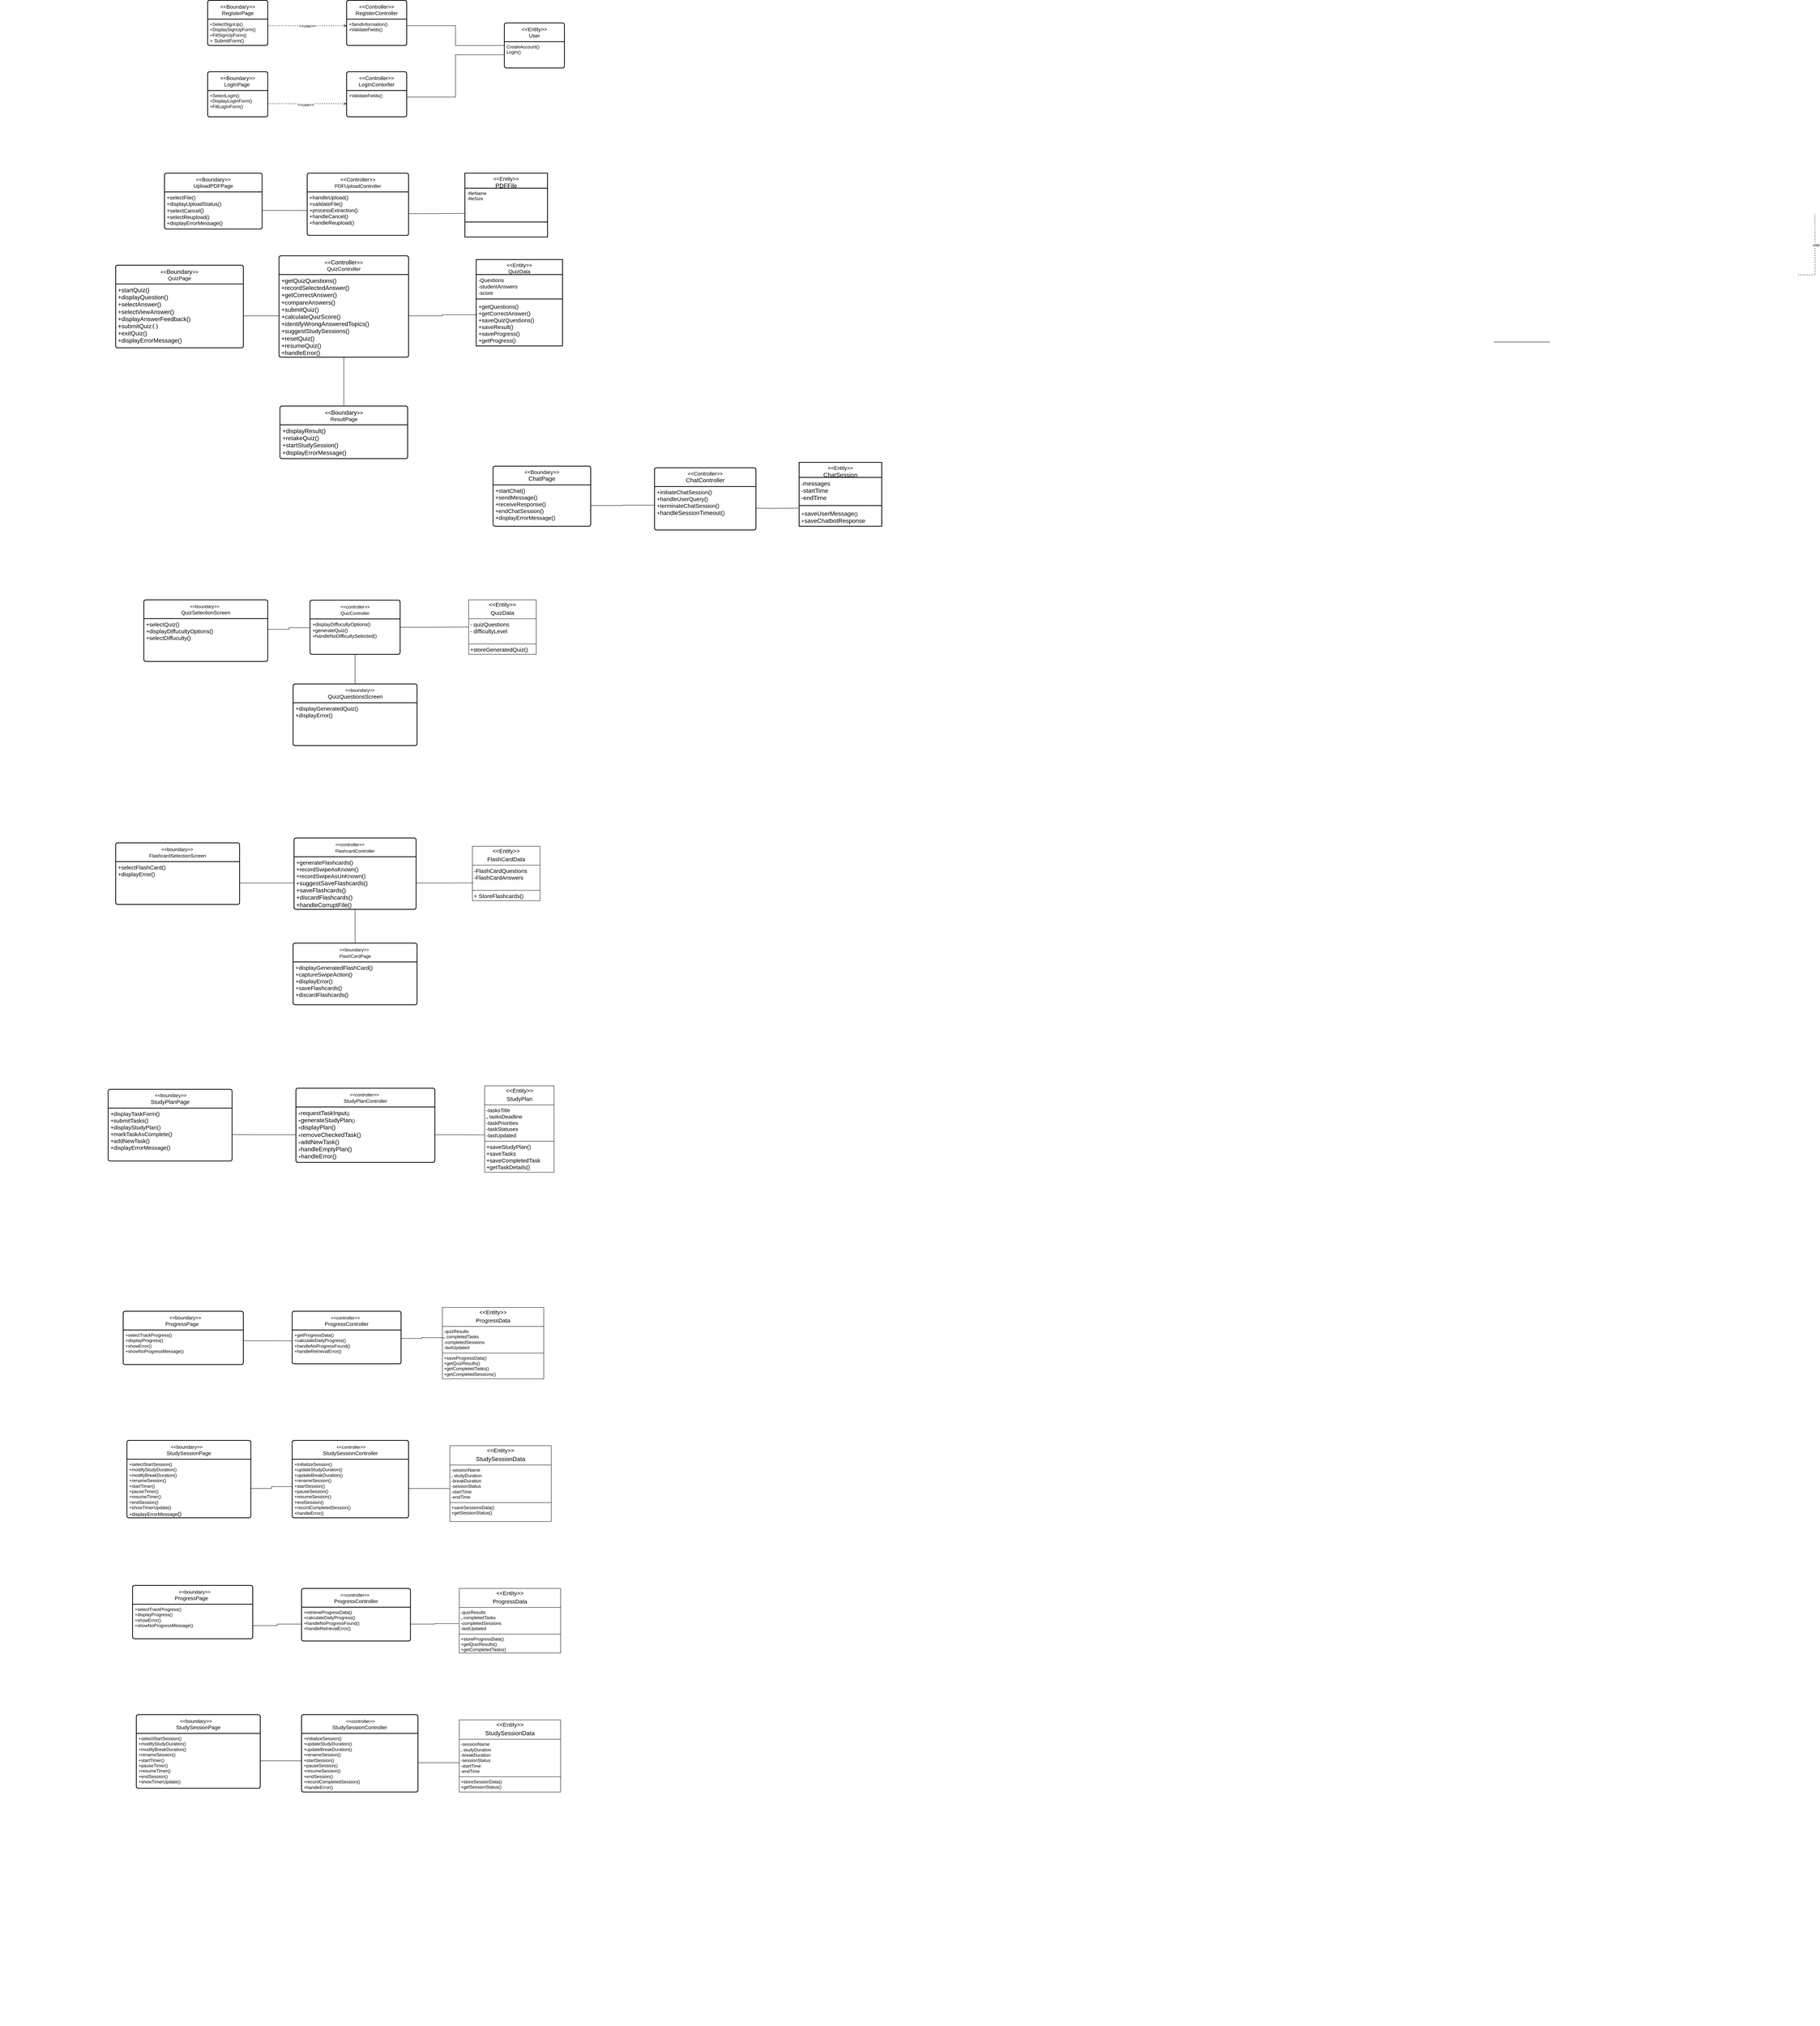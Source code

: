 <mxfile version="26.2.14">
  <diagram name="Page-1" id="e56a1550-8fbb-45ad-956c-1786394a9013">
    <mxGraphModel dx="5751" dy="931" grid="1" gridSize="10" guides="1" tooltips="1" connect="1" arrows="1" fold="1" page="1" pageScale="1" pageWidth="1100" pageHeight="850" background="none" math="0" shadow="0">
      <root>
        <mxCell id="0" />
        <mxCell id="1" parent="0" />
        <mxCell id="oBpY7kK_RExmCe1GZTvU-35" value="&amp;lt;&amp;lt;Boundary&amp;gt;&amp;gt;&lt;br&gt;&lt;div&gt;&lt;span style=&quot;text-align: start;&quot;&gt;RegisterPage&lt;/span&gt;&lt;/div&gt;" style="swimlane;childLayout=stackLayout;horizontal=1;startSize=50;horizontalStack=0;rounded=1;fontSize=14;fontStyle=0;strokeWidth=2;resizeParent=0;resizeLast=1;shadow=0;dashed=0;align=center;arcSize=4;whiteSpace=wrap;html=1;labelBackgroundColor=none;" parent="1" vertex="1">
          <mxGeometry x="-2895" y="510" width="160" height="120" as="geometry" />
        </mxCell>
        <mxCell id="oBpY7kK_RExmCe1GZTvU-36" value="+SelectSignUp()&lt;br&gt;+DisplaySignUpForm()&lt;br&gt;+FillSignUpForm()&lt;div&gt;&lt;font style=&quot;font-size: 13px;&quot;&gt;+&lt;/font&gt;&lt;span style=&quot;font-size: 13px;&quot;&gt;&amp;nbsp;SubmitForm()&lt;/span&gt;&lt;br&gt;&lt;div&gt;&lt;br&gt;&lt;/div&gt;&lt;div&gt;&lt;span style=&quot;font-size: medium;&quot;&gt;&lt;br&gt;&lt;/span&gt;&lt;/div&gt;&lt;/div&gt;" style="align=left;strokeColor=none;fillColor=none;spacingLeft=4;spacingRight=4;fontSize=12;verticalAlign=top;resizable=0;rotatable=0;part=1;html=1;whiteSpace=wrap;labelBackgroundColor=none;" parent="oBpY7kK_RExmCe1GZTvU-35" vertex="1">
          <mxGeometry y="50" width="160" height="70" as="geometry" />
        </mxCell>
        <mxCell id="oBpY7kK_RExmCe1GZTvU-37" value="&amp;lt;&amp;lt;Controller&amp;gt;&amp;gt;&lt;div&gt;RegisterController&lt;/div&gt;" style="swimlane;childLayout=stackLayout;horizontal=1;startSize=50;horizontalStack=0;rounded=1;fontSize=14;fontStyle=0;strokeWidth=2;resizeParent=0;resizeLast=1;shadow=0;dashed=0;align=center;arcSize=4;whiteSpace=wrap;html=1;labelBackgroundColor=none;" parent="1" vertex="1">
          <mxGeometry x="-2525" y="510" width="160" height="120" as="geometry" />
        </mxCell>
        <mxCell id="oBpY7kK_RExmCe1GZTvU-38" value="+SendInformation()&lt;br&gt;+ValidateFields()&lt;div&gt;&lt;br&gt;&lt;/div&gt;" style="align=left;strokeColor=none;fillColor=none;spacingLeft=4;spacingRight=4;fontSize=12;verticalAlign=top;resizable=0;rotatable=0;part=1;html=1;whiteSpace=wrap;labelBackgroundColor=none;" parent="oBpY7kK_RExmCe1GZTvU-37" vertex="1">
          <mxGeometry y="50" width="160" height="70" as="geometry" />
        </mxCell>
        <mxCell id="oBpY7kK_RExmCe1GZTvU-39" value="&amp;lt;&amp;lt;Entity&amp;gt;&amp;gt;&lt;div&gt;User&lt;/div&gt;" style="swimlane;childLayout=stackLayout;horizontal=1;startSize=50;horizontalStack=0;rounded=1;fontSize=14;fontStyle=0;strokeWidth=2;resizeParent=0;resizeLast=1;shadow=0;dashed=0;align=center;arcSize=4;whiteSpace=wrap;html=1;labelBackgroundColor=none;" parent="1" vertex="1">
          <mxGeometry x="-2105" y="570" width="160" height="120" as="geometry" />
        </mxCell>
        <mxCell id="oBpY7kK_RExmCe1GZTvU-40" value="CreateAccount()&lt;div&gt;LogIn()&lt;br&gt;&lt;/div&gt;" style="align=left;strokeColor=none;fillColor=none;spacingLeft=4;spacingRight=4;fontSize=12;verticalAlign=top;resizable=0;rotatable=0;part=1;html=1;whiteSpace=wrap;labelBackgroundColor=none;" parent="oBpY7kK_RExmCe1GZTvU-39" vertex="1">
          <mxGeometry y="50" width="160" height="70" as="geometry" />
        </mxCell>
        <mxCell id="oBpY7kK_RExmCe1GZTvU-42" style="edgeStyle=orthogonalEdgeStyle;rounded=0;orthogonalLoop=1;jettySize=auto;html=1;exitX=1;exitY=0.25;exitDx=0;exitDy=0;entryX=0;entryY=0.25;entryDx=0;entryDy=0;endArrow=none;startFill=0;labelBackgroundColor=none;fontColor=default;" parent="1" edge="1">
          <mxGeometry relative="1" as="geometry">
            <mxPoint x="530" y="1419.5" as="sourcePoint" />
            <mxPoint x="680" y="1419.5" as="targetPoint" />
          </mxGeometry>
        </mxCell>
        <mxCell id="oBpY7kK_RExmCe1GZTvU-43" value="&amp;lt;&amp;lt;Boundary&amp;gt;&amp;gt;&lt;div&gt;LogInPage&amp;nbsp;&lt;/div&gt;" style="swimlane;childLayout=stackLayout;horizontal=1;startSize=50;horizontalStack=0;rounded=1;fontSize=14;fontStyle=0;strokeWidth=2;resizeParent=0;resizeLast=1;shadow=0;dashed=0;align=center;arcSize=4;whiteSpace=wrap;html=1;labelBackgroundColor=none;" parent="1" vertex="1">
          <mxGeometry x="-2895" y="700" width="160" height="120" as="geometry" />
        </mxCell>
        <mxCell id="oBpY7kK_RExmCe1GZTvU-44" value="+SelectLogIn()&lt;br&gt;+DisplayLogInForm()&lt;br&gt;+FillLogInForm()" style="align=left;strokeColor=none;fillColor=none;spacingLeft=4;spacingRight=4;fontSize=12;verticalAlign=top;resizable=0;rotatable=0;part=1;html=1;whiteSpace=wrap;labelBackgroundColor=none;" parent="oBpY7kK_RExmCe1GZTvU-43" vertex="1">
          <mxGeometry y="50" width="160" height="70" as="geometry" />
        </mxCell>
        <mxCell id="oBpY7kK_RExmCe1GZTvU-45" value="&amp;lt;&amp;lt;Controller&amp;gt;&amp;gt;&lt;div&gt;LogInContorller&lt;/div&gt;" style="swimlane;childLayout=stackLayout;horizontal=1;startSize=50;horizontalStack=0;rounded=1;fontSize=14;fontStyle=0;strokeWidth=2;resizeParent=0;resizeLast=1;shadow=0;dashed=0;align=center;arcSize=4;whiteSpace=wrap;html=1;labelBackgroundColor=none;" parent="1" vertex="1">
          <mxGeometry x="-2525" y="700" width="160" height="120" as="geometry" />
        </mxCell>
        <mxCell id="oBpY7kK_RExmCe1GZTvU-46" value="+ValidateFields()&lt;div&gt;&lt;br&gt;&lt;/div&gt;" style="align=left;strokeColor=none;fillColor=none;spacingLeft=4;spacingRight=4;fontSize=12;verticalAlign=top;resizable=0;rotatable=0;part=1;html=1;whiteSpace=wrap;labelBackgroundColor=none;" parent="oBpY7kK_RExmCe1GZTvU-45" vertex="1">
          <mxGeometry y="50" width="160" height="70" as="geometry" />
        </mxCell>
        <mxCell id="-UV9_x92Bout7EjLeTXu-13" style="edgeStyle=orthogonalEdgeStyle;rounded=0;orthogonalLoop=1;jettySize=auto;html=1;exitX=1;exitY=0.25;exitDx=0;exitDy=0;entryX=0.5;entryY=1;entryDx=0;entryDy=0;dashed=1;endArrow=none;startFill=0;" parent="1" edge="1">
          <mxGeometry relative="1" as="geometry">
            <mxPoint x="1340" y="1240.392" as="sourcePoint" />
            <mxPoint x="1385" y="1080" as="targetPoint" />
          </mxGeometry>
        </mxCell>
        <mxCell id="-UV9_x92Bout7EjLeTXu-14" value="use" style="edgeLabel;html=1;align=center;verticalAlign=middle;resizable=0;points=[];" parent="-UV9_x92Bout7EjLeTXu-13" vertex="1" connectable="0">
          <mxGeometry x="0.219" y="-3" relative="1" as="geometry">
            <mxPoint as="offset" />
          </mxGeometry>
        </mxCell>
        <mxCell id="aW1EL9rklJhH-4EWhwkh-1" value="&amp;lt;&amp;lt;Boundary&amp;gt;&amp;gt;&lt;div&gt;UploadPDFPage&lt;/div&gt;" style="swimlane;childLayout=stackLayout;horizontal=1;startSize=50;horizontalStack=0;rounded=1;fontSize=14;fontStyle=0;strokeWidth=2;resizeParent=0;resizeLast=1;shadow=0;align=center;arcSize=4;whiteSpace=wrap;html=1;labelBackgroundColor=none;" parent="1" vertex="1">
          <mxGeometry x="-3010" y="970" width="260" height="148.75" as="geometry" />
        </mxCell>
        <mxCell id="aW1EL9rklJhH-4EWhwkh-2" value="&lt;font&gt;&lt;span style=&quot;font-size: 14px;&quot;&gt;+selectFile()&lt;/span&gt;&lt;br&gt;&lt;span style=&quot;font-size: 14px;&quot;&gt;+displayUploadStatus()&lt;/span&gt;&lt;br&gt;&lt;font style=&quot;font-size: 15px;&quot;&gt;+&lt;/font&gt;&lt;font style=&quot;font-size: 14px;&quot;&gt;selectCancel&lt;/font&gt;&lt;font style=&quot;font-size: 15px;&quot;&gt;()&lt;/font&gt;&lt;/font&gt;&lt;div&gt;&lt;font style=&quot;font-size: 14px;&quot;&gt;+selectReupload()&lt;br&gt;&lt;/font&gt;&lt;/div&gt;&lt;div&gt;&lt;font style=&quot;font-size: 14px;&quot;&gt;&lt;font&gt;+&lt;/font&gt;displayErrorMessage()&lt;/font&gt;&lt;/div&gt;&lt;div&gt;&lt;font style=&quot;font-size: 14px;&quot;&gt;&lt;br&gt;&lt;/font&gt;&lt;/div&gt;&lt;div&gt;&lt;font style=&quot;font-size: 14px;&quot;&gt;&lt;br&gt;&lt;/font&gt;&lt;/div&gt;&lt;div&gt;&lt;font style=&quot;font-size: 14px;&quot;&gt;&lt;br&gt;&lt;/font&gt;&lt;/div&gt;&lt;div&gt;&lt;font&gt;&lt;code data-end=&quot;361&quot; data-start=&quot;347&quot;&gt;&lt;font style=&quot;font-size: 14px;&quot; face=&quot;Verdana&quot;&gt;&lt;br&gt;&lt;/font&gt;&lt;/code&gt;&lt;/font&gt;&lt;/div&gt;&lt;div&gt;&lt;font style=&quot;font-size: 16px;&quot;&gt;&lt;code data-end=&quot;361&quot; data-start=&quot;347&quot;&gt;&lt;br&gt;&lt;/code&gt;&lt;/font&gt;&lt;/div&gt;" style="align=left;strokeColor=none;fillColor=none;spacingLeft=4;spacingRight=4;fontSize=12;verticalAlign=top;resizable=0;rotatable=0;part=1;html=1;whiteSpace=wrap;labelBackgroundColor=none;strokeWidth=2;" parent="aW1EL9rklJhH-4EWhwkh-1" vertex="1">
          <mxGeometry y="50" width="260" height="98.75" as="geometry" />
        </mxCell>
        <mxCell id="aW1EL9rklJhH-4EWhwkh-3" style="edgeStyle=orthogonalEdgeStyle;rounded=0;orthogonalLoop=1;jettySize=auto;html=1;exitX=0.5;exitY=1;exitDx=0;exitDy=0;labelBackgroundColor=none;fontColor=default;strokeWidth=2;" parent="aW1EL9rklJhH-4EWhwkh-1" source="aW1EL9rklJhH-4EWhwkh-2" target="aW1EL9rklJhH-4EWhwkh-2" edge="1">
          <mxGeometry relative="1" as="geometry" />
        </mxCell>
        <mxCell id="aW1EL9rklJhH-4EWhwkh-4" style="edgeStyle=orthogonalEdgeStyle;rounded=0;orthogonalLoop=1;jettySize=auto;html=1;exitX=0.5;exitY=1;exitDx=0;exitDy=0;labelBackgroundColor=none;fontColor=default;strokeWidth=2;" parent="aW1EL9rklJhH-4EWhwkh-1" source="aW1EL9rklJhH-4EWhwkh-2" target="aW1EL9rklJhH-4EWhwkh-2" edge="1">
          <mxGeometry relative="1" as="geometry" />
        </mxCell>
        <mxCell id="aW1EL9rklJhH-4EWhwkh-5" style="edgeStyle=orthogonalEdgeStyle;rounded=0;orthogonalLoop=1;jettySize=auto;html=1;exitX=0.5;exitY=1;exitDx=0;exitDy=0;labelBackgroundColor=none;fontColor=default;strokeWidth=2;" parent="aW1EL9rklJhH-4EWhwkh-1" source="aW1EL9rklJhH-4EWhwkh-2" target="aW1EL9rklJhH-4EWhwkh-2" edge="1">
          <mxGeometry relative="1" as="geometry" />
        </mxCell>
        <mxCell id="aW1EL9rklJhH-4EWhwkh-6" value="&lt;span style=&quot;caret-color: rgb(0, 0, 0); color: rgb(0, 0, 0); font-family: Helvetica; font-size: 14px; font-style: normal; font-variant-caps: normal; font-weight: 400; letter-spacing: normal; orphans: auto; text-align: center; text-indent: 0px; text-transform: none; white-space: normal; widows: auto; word-spacing: 0px; -webkit-text-stroke-width: 0px; background-color: rgb(251, 251, 251); text-decoration: none; display: inline !important; float: none;&quot;&gt;&amp;lt;&amp;lt;&lt;span style=&quot;text-align: start; font-size: medium;&quot;&gt;Boundary&lt;/span&gt;&amp;gt;&amp;gt;&lt;/span&gt;&lt;div style=&quot;caret-color: rgb(0, 0, 0); color: rgb(0, 0, 0); font-family: Helvetica; font-size: 14px; font-style: normal; font-variant-caps: normal; font-weight: 400; letter-spacing: normal; orphans: auto; text-align: center; text-indent: 0px; text-transform: none; white-space: normal; widows: auto; word-spacing: 0px; -webkit-text-stroke-width: 0px; text-decoration: none;&quot;&gt;&lt;span style=&quot;text-align: start;&quot;&gt;QuizPage&lt;/span&gt;&lt;/div&gt;" style="swimlane;childLayout=stackLayout;horizontal=1;startSize=50;horizontalStack=0;rounded=1;fontSize=14;fontStyle=1;strokeWidth=2;resizeParent=0;resizeLast=1;shadow=0;dashed=0;align=center;arcSize=4;whiteSpace=wrap;html=1;labelBackgroundColor=none;" parent="1" vertex="1">
          <mxGeometry x="-3140" y="1215" width="340" height="220" as="geometry" />
        </mxCell>
        <mxCell id="aW1EL9rklJhH-4EWhwkh-7" value="&lt;font style=&quot;font-size: 16px;&quot;&gt;+startQuiz()&lt;/font&gt;&lt;div&gt;&lt;font style=&quot;font-size: 16px;&quot;&gt;+&lt;font face=&quot;Helvetica&quot;&gt;displayQuestion&lt;/font&gt;()&lt;br&gt;&lt;/font&gt;&lt;div&gt;&lt;font style=&quot;font-size: 16px;&quot;&gt;+selectAnswer()&lt;/font&gt;&lt;/div&gt;&lt;div&gt;&lt;font style=&quot;font-size: 16px;&quot;&gt;+selectViewAnswer()&lt;/font&gt;&lt;/div&gt;&lt;div&gt;&lt;font style=&quot;font-size: 16px;&quot;&gt;+displayAnswerFeedback()&lt;br&gt;&lt;/font&gt;&lt;/div&gt;&lt;div&gt;&lt;font style=&quot;font-size: 16px;&quot;&gt;&lt;div&gt;&lt;font face=&quot;monospace&quot;&gt;+&lt;/font&gt;submitQuiz&lt;font face=&quot;monospace&quot;&gt;()&lt;/font&gt;&lt;/div&gt;&lt;div&gt;+exitQuiz()&lt;/div&gt;&lt;/font&gt;&lt;/div&gt;&lt;div&gt;&lt;font style=&quot;font-size: 16px;&quot;&gt;+displayErrorMessage()&amp;nbsp;&lt;/font&gt;&lt;/div&gt;&lt;div&gt;&lt;br&gt;&lt;/div&gt;&lt;/div&gt;" style="align=left;strokeColor=none;fillColor=none;spacingLeft=4;spacingRight=4;fontSize=12;verticalAlign=top;resizable=0;rotatable=0;part=1;html=1;whiteSpace=wrap;labelBackgroundColor=none;strokeWidth=2;" parent="aW1EL9rklJhH-4EWhwkh-6" vertex="1">
          <mxGeometry y="50" width="340" height="170" as="geometry" />
        </mxCell>
        <mxCell id="aW1EL9rklJhH-4EWhwkh-8" style="edgeStyle=orthogonalEdgeStyle;rounded=0;orthogonalLoop=1;jettySize=auto;html=1;exitX=0.5;exitY=1;exitDx=0;exitDy=0;labelBackgroundColor=none;fontColor=default;strokeWidth=2;" parent="aW1EL9rklJhH-4EWhwkh-6" edge="1">
          <mxGeometry relative="1" as="geometry">
            <mxPoint x="-280" y="818.9" as="sourcePoint" />
            <mxPoint x="-280" y="818.9" as="targetPoint" />
          </mxGeometry>
        </mxCell>
        <mxCell id="aW1EL9rklJhH-4EWhwkh-9" value="&lt;span style=&quot;caret-color: rgb(0, 0, 0); color: rgb(0, 0, 0); font-family: Helvetica; font-size: 14px; font-style: normal; font-variant-caps: normal; letter-spacing: normal; orphans: auto; text-align: center; text-indent: 0px; text-transform: none; white-space: normal; widows: auto; word-spacing: 0px; -webkit-text-stroke-width: 0px; text-decoration: none; font-weight: 400; background-color: rgb(251, 251, 251); float: none; display: inline !important;&quot;&gt;&amp;lt;&amp;lt;&lt;span style=&quot;text-align: start; font-size: medium;&quot;&gt;Controller&lt;/span&gt;&amp;gt;&amp;gt;&lt;/span&gt;&lt;div style=&quot;caret-color: rgb(0, 0, 0); color: rgb(0, 0, 0); font-family: Helvetica; font-size: 14px; font-style: normal; font-variant-caps: normal; letter-spacing: normal; orphans: auto; text-align: center; text-indent: 0px; text-transform: none; white-space: normal; widows: auto; word-spacing: 0px; -webkit-text-stroke-width: 0px; text-decoration: none; font-weight: 400;&quot;&gt;&lt;span style=&quot;text-align: start;&quot;&gt;QuizController&lt;/span&gt;&lt;/div&gt;" style="swimlane;childLayout=stackLayout;horizontal=1;startSize=50;horizontalStack=0;rounded=1;fontSize=14;fontStyle=1;strokeWidth=2;resizeParent=0;resizeLast=1;shadow=0;dashed=0;align=center;arcSize=4;whiteSpace=wrap;html=1;labelBackgroundColor=none;" parent="1" vertex="1">
          <mxGeometry x="-2705" y="1190" width="345" height="270" as="geometry" />
        </mxCell>
        <mxCell id="aW1EL9rklJhH-4EWhwkh-10" value="&lt;font style=&quot;font-size: 16px;&quot;&gt;+getQuizQuestions()&lt;/font&gt;&lt;div&gt;&lt;div&gt;&lt;font style=&quot;font-size: 16px;&quot;&gt;+recordSelectedAnswer()&lt;br&gt;&lt;/font&gt;&lt;/div&gt;&lt;div&gt;&lt;font style=&quot;font-size: 16px;&quot;&gt;&lt;font&gt;+&lt;/font&gt;getCorrectAnswer()&lt;/font&gt;&lt;/div&gt;&lt;div&gt;&lt;font style=&quot;font-size: 16px;&quot;&gt;+compareAnswers()&lt;br&gt;&lt;/font&gt;&lt;/div&gt;&lt;div&gt;&lt;font style=&quot;font-size: 16px;&quot;&gt;+&lt;/font&gt;&lt;span style=&quot;font-size: medium;&quot;&gt;submitQuiz()&lt;/span&gt;&lt;/div&gt;&lt;div&gt;&lt;font style=&quot;font-size: 16px;&quot;&gt;+calculateQuizScore()&lt;/font&gt;&lt;/div&gt;&lt;div&gt;&lt;font style=&quot;font-size: 16px;&quot;&gt;+&lt;/font&gt;&lt;span style=&quot;font-size: medium;&quot;&gt;identifyWrongAnsweredTopics&lt;/span&gt;&lt;span style=&quot;font-size: 16px;&quot;&gt;()&lt;/span&gt;&lt;/div&gt;&lt;div&gt;&lt;font style=&quot;font-size: 16px;&quot;&gt;&lt;font&gt;+&lt;/font&gt;suggestStudySessions()&lt;/font&gt;&lt;/div&gt;&lt;div&gt;&lt;font style=&quot;font-size: 16px;&quot;&gt;+resetQuiz()&lt;/font&gt;&lt;/div&gt;&lt;div&gt;&lt;font style=&quot;font-size: 16px;&quot;&gt;+resumeQuiz()&lt;/font&gt;&lt;/div&gt;&lt;div&gt;&lt;font style=&quot;font-size: 16px;&quot;&gt;&lt;div style=&quot;font-size: 12px;&quot;&gt;&lt;font style=&quot;font-size: 16px;&quot;&gt;+handleError()&lt;/font&gt;&lt;/div&gt;&lt;div&gt;&lt;font style=&quot;font-size: 16px;&quot;&gt;&lt;br&gt;&lt;/font&gt;&lt;/div&gt;&lt;/font&gt;&lt;/div&gt;&lt;div&gt;&lt;font style=&quot;font-size: 16px;&quot;&gt;&lt;br&gt;&lt;/font&gt;&lt;/div&gt;&lt;div&gt;&lt;br&gt;&lt;/div&gt;&lt;/div&gt;" style="align=left;strokeColor=none;fillColor=none;spacingLeft=4;spacingRight=4;fontSize=12;verticalAlign=top;resizable=0;rotatable=0;part=1;html=1;whiteSpace=wrap;labelBackgroundColor=none;strokeWidth=2;" parent="aW1EL9rklJhH-4EWhwkh-9" vertex="1">
          <mxGeometry y="50" width="345" height="220" as="geometry" />
        </mxCell>
        <mxCell id="aW1EL9rklJhH-4EWhwkh-11" style="edgeStyle=orthogonalEdgeStyle;rounded=0;orthogonalLoop=1;jettySize=auto;html=1;exitX=0.5;exitY=1;exitDx=0;exitDy=0;labelBackgroundColor=none;fontColor=default;strokeWidth=0;" parent="aW1EL9rklJhH-4EWhwkh-9" edge="1">
          <mxGeometry relative="1" as="geometry">
            <mxPoint x="595" y="665" as="sourcePoint" />
            <mxPoint x="595" y="665" as="targetPoint" />
          </mxGeometry>
        </mxCell>
        <mxCell id="aW1EL9rklJhH-4EWhwkh-12" value="&lt;span style=&quot;font-size: 14px; font-weight: 400;&quot;&gt;&amp;lt;&amp;lt;Entity&amp;gt;&amp;gt;&lt;/span&gt;&lt;div style=&quot;font-size: 14px; font-weight: 400;&quot;&gt;&lt;span style=&quot;text-align: start;&quot;&gt;QuizData&lt;/span&gt;&lt;/div&gt;" style="swimlane;fontStyle=1;align=center;verticalAlign=top;childLayout=stackLayout;horizontal=1;startSize=40;horizontalStack=0;resizeParent=1;resizeParentMax=0;resizeLast=0;collapsible=1;marginBottom=0;whiteSpace=wrap;html=1;strokeWidth=2;" parent="1" vertex="1">
          <mxGeometry x="-2180" y="1200.0" width="230" height="230" as="geometry" />
        </mxCell>
        <mxCell id="aW1EL9rklJhH-4EWhwkh-13" value="&lt;div&gt;&lt;font style=&quot;font-size: 14px;&quot;&gt;-Questions&lt;br&gt;&lt;/font&gt;&lt;/div&gt;&lt;div&gt;&lt;font style=&quot;font-size: 14px;&quot;&gt;-studentAnswers&lt;/font&gt;&lt;/div&gt;&lt;div&gt;&lt;font style=&quot;font-size: 14px;&quot;&gt;-score&lt;/font&gt;&lt;/div&gt;&lt;div&gt;&lt;br&gt;&lt;/div&gt;&lt;div&gt;&lt;br&gt;&lt;/div&gt;" style="text;strokeColor=none;fillColor=none;align=left;verticalAlign=top;spacingLeft=4;spacingRight=4;overflow=hidden;rotatable=0;points=[[0,0.5],[1,0.5]];portConstraint=eastwest;whiteSpace=wrap;html=1;strokeWidth=2;" parent="aW1EL9rklJhH-4EWhwkh-12" vertex="1">
          <mxGeometry y="40" width="230" height="60" as="geometry" />
        </mxCell>
        <mxCell id="aW1EL9rklJhH-4EWhwkh-14" value="" style="line;strokeWidth=2;fillColor=none;align=left;verticalAlign=middle;spacingTop=-1;spacingLeft=3;spacingRight=3;rotatable=0;labelPosition=right;points=[];portConstraint=eastwest;strokeColor=inherit;" parent="aW1EL9rklJhH-4EWhwkh-12" vertex="1">
          <mxGeometry y="100" width="230" height="10" as="geometry" />
        </mxCell>
        <mxCell id="aW1EL9rklJhH-4EWhwkh-15" value="&lt;div&gt;&lt;font style=&quot;font-size: 15px;&quot;&gt;+getQuestions()&lt;/font&gt;&lt;/div&gt;&lt;div&gt;&lt;font style=&quot;font-size: 15px;&quot;&gt;+getCorrectAnswer()&lt;/font&gt;&lt;/div&gt;&lt;div&gt;&lt;font style=&quot;font-size: 15px;&quot;&gt;+saveQuizQuestions()&lt;/font&gt;&lt;/div&gt;&lt;div&gt;&lt;font style=&quot;font-size: 15px;&quot;&gt;+saveResult()&amp;nbsp;&lt;/font&gt;&lt;/div&gt;&lt;div&gt;&lt;span style=&quot;font-size: 15px;&quot;&gt;+&lt;/span&gt;&lt;font style=&quot;font-size: 15px;&quot;&gt;saveProgress()&lt;/font&gt;&lt;/div&gt;&lt;div&gt;&lt;font style=&quot;font-size: 15px;&quot;&gt;&lt;font&gt;+&lt;/font&gt;getProgress()&lt;/font&gt;&lt;/div&gt;" style="text;strokeColor=none;fillColor=none;align=left;verticalAlign=top;spacingLeft=4;spacingRight=4;overflow=hidden;rotatable=0;points=[[0,0.5],[1,0.5]];portConstraint=eastwest;whiteSpace=wrap;html=1;strokeWidth=2;" parent="aW1EL9rklJhH-4EWhwkh-12" vertex="1">
          <mxGeometry y="110" width="230" height="120" as="geometry" />
        </mxCell>
        <mxCell id="aW1EL9rklJhH-4EWhwkh-16" value="&lt;span style=&quot;font-size: 14px; font-weight: 400;&quot;&gt;&amp;lt;&amp;lt;Entity&amp;gt;&amp;gt;&lt;/span&gt;&lt;div style=&quot;font-size: 14px; font-weight: 400;&quot;&gt;&lt;span style=&quot;text-align: start; font-size: medium;&quot;&gt;PDFFile&lt;/span&gt;&lt;br&gt;&lt;/div&gt;" style="swimlane;fontStyle=1;align=center;verticalAlign=top;childLayout=stackLayout;horizontal=1;startSize=40;horizontalStack=0;resizeParent=1;resizeParentMax=0;resizeLast=0;collapsible=1;marginBottom=0;whiteSpace=wrap;html=1;strokeWidth=2;" parent="1" vertex="1">
          <mxGeometry x="-2210" y="970" width="220" height="170" as="geometry" />
        </mxCell>
        <mxCell id="aW1EL9rklJhH-4EWhwkh-17" value="-fileName&lt;div&gt;-fileSize&lt;br&gt;&lt;/div&gt;&lt;div&gt;&lt;br&gt;&lt;/div&gt;" style="text;strokeColor=none;fillColor=none;align=left;verticalAlign=top;spacingLeft=4;spacingRight=4;overflow=hidden;rotatable=0;points=[[0,0.5],[1,0.5]];portConstraint=eastwest;whiteSpace=wrap;html=1;strokeWidth=2;" parent="aW1EL9rklJhH-4EWhwkh-16" vertex="1">
          <mxGeometry y="40" width="220" height="50" as="geometry" />
        </mxCell>
        <mxCell id="aW1EL9rklJhH-4EWhwkh-18" value="" style="line;strokeWidth=2;fillColor=none;align=left;verticalAlign=middle;spacingTop=-1;spacingLeft=3;spacingRight=3;rotatable=0;labelPosition=right;points=[];portConstraint=eastwest;strokeColor=inherit;" parent="aW1EL9rklJhH-4EWhwkh-16" vertex="1">
          <mxGeometry y="90" width="220" height="80" as="geometry" />
        </mxCell>
        <mxCell id="aW1EL9rklJhH-4EWhwkh-20" value="&amp;lt;&amp;lt;Controller&amp;gt;&amp;gt;&lt;div&gt;&lt;span style=&quot;text-align: start;&quot;&gt;&lt;font style=&quot;font-size: 13px;&quot;&gt;PDFUploadController&lt;/font&gt;&lt;/span&gt;&lt;/div&gt;" style="swimlane;childLayout=stackLayout;horizontal=1;startSize=50;horizontalStack=0;rounded=1;fontSize=14;fontStyle=0;strokeWidth=2;resizeParent=0;resizeLast=1;shadow=0;dashed=0;align=center;arcSize=4;whiteSpace=wrap;html=1;labelBackgroundColor=none;" parent="1" vertex="1">
          <mxGeometry x="-2630" y="970" width="270" height="165.63" as="geometry" />
        </mxCell>
        <mxCell id="aW1EL9rklJhH-4EWhwkh-21" value="&lt;font style=&quot;font-size: 14px;&quot;&gt;&lt;font&gt;&lt;font&gt;+handleUpload()&lt;/font&gt;&lt;/font&gt;&lt;font&gt;&lt;br&gt;&lt;font&gt;+validateFile()&lt;/font&gt;&lt;/font&gt;&lt;/font&gt;&lt;div&gt;&lt;font&gt;&lt;font style=&quot;font-size: 14px;&quot;&gt;+processExtraction()&lt;br&gt;&lt;/font&gt;&lt;/font&gt;&lt;div&gt;&lt;font style=&quot;font-size: 14px;&quot;&gt;+handleCancel()&lt;/font&gt;&lt;/div&gt;&lt;div&gt;&lt;font style=&quot;font-size: 14px;&quot;&gt;+handleReupload()&lt;/font&gt;&lt;/div&gt;&lt;/div&gt;" style="align=left;strokeColor=none;fillColor=none;spacingLeft=4;spacingRight=4;fontSize=12;verticalAlign=top;resizable=0;rotatable=0;part=1;html=1;whiteSpace=wrap;labelBackgroundColor=none;strokeWidth=2;" parent="aW1EL9rklJhH-4EWhwkh-20" vertex="1">
          <mxGeometry y="50" width="270" height="115.63" as="geometry" />
        </mxCell>
        <mxCell id="aW1EL9rklJhH-4EWhwkh-54" value="&amp;lt;&amp;lt;use&amp;gt;&amp;gt;" style="edgeStyle=orthogonalEdgeStyle;rounded=0;orthogonalLoop=1;jettySize=auto;html=1;exitX=1;exitY=0.25;exitDx=0;exitDy=0;entryX=0;entryY=0.25;entryDx=0;entryDy=0;endArrow=open;startFill=0;dashed=1;endFill=0;" parent="1" source="oBpY7kK_RExmCe1GZTvU-36" target="oBpY7kK_RExmCe1GZTvU-38" edge="1">
          <mxGeometry relative="1" as="geometry" />
        </mxCell>
        <mxCell id="aW1EL9rklJhH-4EWhwkh-55" style="edgeStyle=orthogonalEdgeStyle;rounded=0;orthogonalLoop=1;jettySize=auto;html=1;exitX=1;exitY=0.25;exitDx=0;exitDy=0;entryX=0;entryY=0.5;entryDx=0;entryDy=0;endArrow=none;startFill=0;" parent="1" source="oBpY7kK_RExmCe1GZTvU-38" target="oBpY7kK_RExmCe1GZTvU-39" edge="1">
          <mxGeometry relative="1" as="geometry" />
        </mxCell>
        <mxCell id="aW1EL9rklJhH-4EWhwkh-57" style="edgeStyle=orthogonalEdgeStyle;rounded=0;orthogonalLoop=1;jettySize=auto;html=1;exitX=1;exitY=0.25;exitDx=0;exitDy=0;entryX=0;entryY=0.5;entryDx=0;entryDy=0;endArrow=none;startFill=0;" parent="1" source="oBpY7kK_RExmCe1GZTvU-46" target="oBpY7kK_RExmCe1GZTvU-40" edge="1">
          <mxGeometry relative="1" as="geometry" />
        </mxCell>
        <mxCell id="aW1EL9rklJhH-4EWhwkh-71" style="edgeStyle=orthogonalEdgeStyle;rounded=0;orthogonalLoop=1;jettySize=auto;html=1;exitX=1;exitY=0.5;exitDx=0;exitDy=0;entryX=-0.005;entryY=0.177;entryDx=0;entryDy=0;entryPerimeter=0;endArrow=none;startFill=0;" parent="1" source="aW1EL9rklJhH-4EWhwkh-21" edge="1">
          <mxGeometry relative="1" as="geometry">
            <mxPoint x="-2211.1" y="1077.08" as="targetPoint" />
          </mxGeometry>
        </mxCell>
        <mxCell id="aW1EL9rklJhH-4EWhwkh-75" style="edgeStyle=orthogonalEdgeStyle;rounded=0;orthogonalLoop=1;jettySize=auto;html=1;exitX=1;exitY=0.5;exitDx=0;exitDy=0;entryX=0.012;entryY=0.308;entryDx=0;entryDy=0;entryPerimeter=0;endArrow=none;startFill=0;" parent="1" source="aW1EL9rklJhH-4EWhwkh-10" target="aW1EL9rklJhH-4EWhwkh-15" edge="1">
          <mxGeometry relative="1" as="geometry" />
        </mxCell>
        <mxCell id="aW1EL9rklJhH-4EWhwkh-94" style="edgeStyle=orthogonalEdgeStyle;rounded=0;orthogonalLoop=1;jettySize=auto;html=1;exitX=1;exitY=0.5;exitDx=0;exitDy=0;entryX=0;entryY=0.5;entryDx=0;entryDy=0;endArrow=none;endFill=0;startFill=0;" parent="1" source="aW1EL9rklJhH-4EWhwkh-7" target="aW1EL9rklJhH-4EWhwkh-10" edge="1">
          <mxGeometry relative="1" as="geometry">
            <mxPoint x="-2810" y="1298.28" as="sourcePoint" />
          </mxGeometry>
        </mxCell>
        <mxCell id="aW1EL9rklJhH-4EWhwkh-96" style="edgeStyle=orthogonalEdgeStyle;rounded=0;orthogonalLoop=1;jettySize=auto;html=1;exitX=1;exitY=0.5;exitDx=0;exitDy=0;entryX=0.004;entryY=0.428;entryDx=0;entryDy=0;entryPerimeter=0;endArrow=none;endFill=1;startFill=0;" parent="1" source="aW1EL9rklJhH-4EWhwkh-2" target="aW1EL9rklJhH-4EWhwkh-21" edge="1">
          <mxGeometry relative="1" as="geometry" />
        </mxCell>
        <mxCell id="aW1EL9rklJhH-4EWhwkh-99" style="edgeStyle=orthogonalEdgeStyle;rounded=0;orthogonalLoop=1;jettySize=auto;html=1;entryX=0;entryY=0.5;entryDx=0;entryDy=0;dashed=1;endArrow=open;endFill=0;" parent="1" source="oBpY7kK_RExmCe1GZTvU-44" target="oBpY7kK_RExmCe1GZTvU-46" edge="1">
          <mxGeometry relative="1" as="geometry" />
        </mxCell>
        <mxCell id="aW1EL9rklJhH-4EWhwkh-100" value="&amp;lt;&amp;lt;use&amp;gt;&amp;gt;" style="edgeLabel;html=1;align=center;verticalAlign=middle;resizable=0;points=[];" parent="aW1EL9rklJhH-4EWhwkh-99" vertex="1" connectable="0">
          <mxGeometry x="-0.038" y="-3" relative="1" as="geometry">
            <mxPoint as="offset" />
          </mxGeometry>
        </mxCell>
        <mxCell id="Gpb7fU793gpHVbxL4HnN-2" value="&lt;div style=&quot;text-align: start;&quot;&gt;&lt;span style=&quot;font-size: 12px; font-weight: 400;&quot;&gt;&amp;nbsp; &amp;nbsp; &amp;nbsp; &amp;nbsp;&amp;lt;&amp;lt;boundary&amp;gt;&amp;gt;&lt;/span&gt;&lt;/div&gt;&lt;div style=&quot;text-align: start;&quot;&gt;&lt;span style=&quot;font-weight: 400;&quot;&gt;&lt;font&gt;QuizSelectionScreen&lt;/font&gt;&lt;/span&gt;&lt;br&gt;&lt;/div&gt;" style="swimlane;childLayout=stackLayout;horizontal=1;startSize=50;horizontalStack=0;rounded=1;fontSize=14;fontStyle=1;strokeWidth=2;resizeParent=0;resizeLast=1;shadow=0;dashed=0;align=center;arcSize=4;whiteSpace=wrap;html=1;labelBackgroundColor=none;" parent="1" vertex="1">
          <mxGeometry x="-3065" y="2105.94" width="330" height="164.06" as="geometry" />
        </mxCell>
        <mxCell id="Gpb7fU793gpHVbxL4HnN-3" value="&lt;div&gt;&lt;div&gt;&lt;font style=&quot;font-size: 15px;&quot;&gt;+selectQuiz()&lt;/font&gt;&lt;/div&gt;&lt;div&gt;&lt;font style=&quot;font-size: 15px;&quot;&gt;+displayDiffucultyOptions()&amp;nbsp;&lt;/font&gt;&lt;/div&gt;&lt;div&gt;&lt;font style=&quot;font-size: 15px;&quot;&gt;+selectDiffuculty()&lt;/font&gt;&lt;/div&gt;&lt;div&gt;&lt;br&gt;&lt;/div&gt;&lt;/div&gt;&lt;div&gt;&lt;span style=&quot;font-size: medium;&quot;&gt;&lt;br&gt;&lt;/span&gt;&lt;/div&gt;" style="align=left;strokeColor=none;fillColor=none;spacingLeft=4;spacingRight=4;fontSize=12;verticalAlign=top;resizable=0;rotatable=0;part=1;html=1;whiteSpace=wrap;labelBackgroundColor=none;strokeWidth=2;" parent="Gpb7fU793gpHVbxL4HnN-2" vertex="1">
          <mxGeometry y="50" width="330" height="114.06" as="geometry" />
        </mxCell>
        <mxCell id="Gpb7fU793gpHVbxL4HnN-4" style="edgeStyle=orthogonalEdgeStyle;rounded=0;orthogonalLoop=1;jettySize=auto;html=1;exitX=0.5;exitY=1;exitDx=0;exitDy=0;labelBackgroundColor=none;fontColor=default;strokeWidth=2;" parent="Gpb7fU793gpHVbxL4HnN-2" edge="1">
          <mxGeometry relative="1" as="geometry">
            <mxPoint x="-280" y="818.9" as="sourcePoint" />
            <mxPoint x="-280" y="818.9" as="targetPoint" />
          </mxGeometry>
        </mxCell>
        <mxCell id="7PfSHkGLMOXSiiOGqfEs-6" style="edgeStyle=orthogonalEdgeStyle;rounded=0;orthogonalLoop=1;jettySize=auto;html=1;entryX=0.5;entryY=0;entryDx=0;entryDy=0;endArrow=none;startFill=0;" parent="1" source="Gpb7fU793gpHVbxL4HnN-5" target="7PfSHkGLMOXSiiOGqfEs-3" edge="1">
          <mxGeometry relative="1" as="geometry" />
        </mxCell>
        <mxCell id="7PfSHkGLMOXSiiOGqfEs-7" style="edgeStyle=orthogonalEdgeStyle;rounded=0;orthogonalLoop=1;jettySize=auto;html=1;entryX=0;entryY=0.5;entryDx=0;entryDy=0;endArrow=none;startFill=0;" parent="1" source="Gpb7fU793gpHVbxL4HnN-5" target="Gpb7fU793gpHVbxL4HnN-15" edge="1">
          <mxGeometry relative="1" as="geometry" />
        </mxCell>
        <mxCell id="Gpb7fU793gpHVbxL4HnN-5" value="&lt;div style=&quot;text-align: start;&quot;&gt;&lt;span style=&quot;font-size: 12px; font-weight: 400;&quot;&gt;&amp;lt;&amp;lt;controller&amp;gt;&amp;gt;&lt;/span&gt;&lt;/div&gt;&lt;div style=&quot;text-align: start;&quot;&gt;&lt;span style=&quot;font-size: 12px; font-weight: 400;&quot;&gt;QuizController&lt;/span&gt;&lt;/div&gt;" style="swimlane;childLayout=stackLayout;horizontal=1;startSize=50;horizontalStack=0;rounded=1;fontSize=14;fontStyle=1;strokeWidth=2;resizeParent=0;resizeLast=1;shadow=0;dashed=0;align=center;arcSize=4;whiteSpace=wrap;html=1;labelBackgroundColor=none;" parent="1" vertex="1">
          <mxGeometry x="-2622.5" y="2106.88" width="240" height="144.06" as="geometry" />
        </mxCell>
        <mxCell id="Gpb7fU793gpHVbxL4HnN-6" value="&lt;div&gt;&lt;font style=&quot;font-size: 13px;&quot;&gt;+displayDiffucultyOptions()&lt;/font&gt;&lt;/div&gt;&lt;div&gt;&lt;font style=&quot;font-size: 13px;&quot;&gt;+generateQuiz()&lt;/font&gt;&lt;/div&gt;&lt;div&gt;&lt;font style=&quot;font-size: 13px;&quot;&gt;+handleNoDifficultySelected()&amp;nbsp;&lt;br&gt;&lt;/font&gt;&lt;/div&gt;&lt;div&gt;&lt;br&gt;&lt;/div&gt;" style="align=left;strokeColor=none;fillColor=none;spacingLeft=4;spacingRight=4;fontSize=12;verticalAlign=top;resizable=0;rotatable=0;part=1;html=1;whiteSpace=wrap;labelBackgroundColor=none;strokeWidth=2;" parent="Gpb7fU793gpHVbxL4HnN-5" vertex="1">
          <mxGeometry y="50" width="240" height="94.06" as="geometry" />
        </mxCell>
        <mxCell id="Gpb7fU793gpHVbxL4HnN-7" style="edgeStyle=orthogonalEdgeStyle;rounded=0;orthogonalLoop=1;jettySize=auto;html=1;exitX=0.5;exitY=1;exitDx=0;exitDy=0;labelBackgroundColor=none;fontColor=default;strokeWidth=2;" parent="Gpb7fU793gpHVbxL4HnN-5" edge="1">
          <mxGeometry relative="1" as="geometry">
            <mxPoint x="-280" y="818.9" as="sourcePoint" />
            <mxPoint x="-280" y="818.9" as="targetPoint" />
          </mxGeometry>
        </mxCell>
        <mxCell id="Gpb7fU793gpHVbxL4HnN-15" value="&lt;p style=&quot;margin:0px;margin-top:4px;text-align:center;&quot;&gt;&lt;font style=&quot;font-size: 15px;&quot;&gt;&amp;lt;&amp;lt;Entity&amp;gt;&amp;gt;&lt;/font&gt;&lt;/p&gt;&lt;p style=&quot;margin:0px;margin-top:4px;text-align:center;&quot;&gt;&lt;font style=&quot;font-size: 15px;&quot;&gt;QuizData&lt;/font&gt;&lt;/p&gt;&lt;hr size=&quot;1&quot; style=&quot;border-style:solid;&quot;&gt;&lt;p style=&quot;margin:0px;margin-left:4px;&quot;&gt;&lt;font style=&quot;font-size: 15px;&quot;&gt;&lt;font&gt;- quizQuestions&lt;/font&gt;&lt;/font&gt;&lt;/p&gt;&lt;p style=&quot;margin:0px;margin-left:4px;&quot;&gt;&lt;font style=&quot;font-size: 15px;&quot;&gt;&lt;font&gt;- difficultyLevel&lt;/font&gt;&lt;/font&gt;&lt;/p&gt;&lt;p style=&quot;margin:0px;margin-left:4px;&quot;&gt;&lt;font style=&quot;font-size: 15px;&quot;&gt;&lt;br&gt;&lt;/font&gt;&lt;/p&gt;&lt;hr size=&quot;1&quot; style=&quot;border-style:solid;&quot;&gt;&lt;p style=&quot;margin:0px;margin-left:4px;&quot;&gt;&lt;span style=&quot;font-size: 15px;&quot;&gt;+storeGeneratedQuiz()&lt;/span&gt;&lt;/p&gt;" style="verticalAlign=top;align=left;overflow=fill;html=1;whiteSpace=wrap;" parent="1" vertex="1">
          <mxGeometry x="-2200" y="2105.94" width="180" height="145" as="geometry" />
        </mxCell>
        <mxCell id="Gpb7fU793gpHVbxL4HnN-17" value="&lt;div style=&quot;text-align: start;&quot;&gt;&lt;span style=&quot;font-size: 12px; font-weight: 400;&quot;&gt;&amp;lt;&amp;lt;controller&amp;gt;&amp;gt;&lt;/span&gt;&lt;/div&gt;&lt;div style=&quot;text-align: start;&quot;&gt;&lt;span style=&quot;font-size: 12px; font-weight: 400;&quot;&gt;FlashcardController&lt;/span&gt;&lt;/div&gt;" style="swimlane;childLayout=stackLayout;horizontal=1;startSize=50;horizontalStack=0;rounded=1;fontSize=14;fontStyle=1;strokeWidth=2;resizeParent=0;resizeLast=1;shadow=0;dashed=0;align=center;arcSize=4;whiteSpace=wrap;html=1;labelBackgroundColor=none;" parent="1" vertex="1">
          <mxGeometry x="-2665" y="2740" width="325" height="190" as="geometry" />
        </mxCell>
        <mxCell id="Gpb7fU793gpHVbxL4HnN-18" value="&lt;div&gt;&lt;div&gt;&lt;font style=&quot;font-size: 15px;&quot;&gt;+generateFlashcards()&lt;/font&gt;&lt;/div&gt;&lt;/div&gt;&lt;div&gt;&lt;font style=&quot;font-size: 15px;&quot;&gt;+recordSwipeAsKnown()&lt;/font&gt;&lt;/div&gt;&lt;div&gt;&lt;font style=&quot;font-size: 15px;&quot;&gt;+recordSwipeAsUnKnown()&lt;/font&gt;&lt;/div&gt;&lt;div&gt;&lt;font style=&quot;font-size: 15px;&quot;&gt;+&lt;/font&gt;&lt;span style=&quot;font-size: medium;&quot;&gt;suggestSaveFlashcards()&lt;/span&gt;&lt;/div&gt;&lt;div&gt;&lt;span style=&quot;font-size: medium;&quot;&gt;+save&lt;/span&gt;&lt;span style=&quot;font-size: medium;&quot;&gt;Flashcards()&lt;/span&gt;&lt;/div&gt;&lt;div&gt;&lt;span style=&quot;font-size: medium;&quot;&gt;+&lt;/span&gt;&lt;span style=&quot;font-size: medium;&quot;&gt;discardFlashcards()&lt;/span&gt;&lt;/div&gt;&lt;div&gt;&lt;span style=&quot;font-size: medium;&quot;&gt;+&lt;/span&gt;&lt;span style=&quot;font-size: medium;&quot;&gt;handleCorruptFile()&lt;/span&gt;&lt;/div&gt;" style="align=left;strokeColor=none;fillColor=none;spacingLeft=4;spacingRight=4;fontSize=12;verticalAlign=top;resizable=0;rotatable=0;part=1;html=1;whiteSpace=wrap;labelBackgroundColor=none;strokeWidth=2;" parent="Gpb7fU793gpHVbxL4HnN-17" vertex="1">
          <mxGeometry y="50" width="325" height="140" as="geometry" />
        </mxCell>
        <mxCell id="Gpb7fU793gpHVbxL4HnN-19" style="edgeStyle=orthogonalEdgeStyle;rounded=0;orthogonalLoop=1;jettySize=auto;html=1;exitX=0.5;exitY=1;exitDx=0;exitDy=0;labelBackgroundColor=none;fontColor=default;strokeWidth=2;" parent="Gpb7fU793gpHVbxL4HnN-17" edge="1">
          <mxGeometry relative="1" as="geometry">
            <mxPoint x="-280" y="818.9" as="sourcePoint" />
            <mxPoint x="-280" y="818.9" as="targetPoint" />
          </mxGeometry>
        </mxCell>
        <mxCell id="Gpb7fU793gpHVbxL4HnN-20" value="&lt;p style=&quot;margin:0px;margin-top:4px;text-align:center;&quot;&gt;&lt;font style=&quot;font-size: 15px;&quot;&gt;&amp;lt;&amp;lt;Entity&amp;gt;&amp;gt;&lt;/font&gt;&lt;/p&gt;&lt;p style=&quot;margin:0px;margin-top:4px;text-align:center;&quot;&gt;&lt;font style=&quot;font-size: 15px;&quot;&gt;FlashCardData&lt;/font&gt;&lt;/p&gt;&lt;hr size=&quot;1&quot; style=&quot;border-style:solid;&quot;&gt;&lt;p style=&quot;margin:0px;margin-left:4px;&quot;&gt;&lt;font style=&quot;font-size: 15px;&quot;&gt;&lt;font&gt;-FlashCardQuestions&lt;/font&gt;&lt;/font&gt;&lt;/p&gt;&lt;p style=&quot;margin:0px;margin-left:4px;&quot;&gt;&lt;font style=&quot;font-size: 15px;&quot;&gt;-FlashCardAnswers&lt;/font&gt;&lt;/p&gt;&lt;p style=&quot;margin:0px;margin-left:4px;&quot;&gt;&lt;font style=&quot;font-size: 15px;&quot;&gt;&lt;br&gt;&lt;/font&gt;&lt;/p&gt;&lt;hr size=&quot;1&quot; style=&quot;border-style:solid;&quot;&gt;&lt;p style=&quot;margin:0px;margin-left:4px;&quot;&gt;&lt;span style=&quot;font-size: 15px;&quot;&gt;+&lt;/span&gt;&lt;span style=&quot;font-size: 15px;&quot;&gt;&amp;nbsp;StoreFlashcards()&lt;/span&gt;&lt;/p&gt;&lt;p style=&quot;margin:0px;margin-left:4px;&quot;&gt;&lt;br&gt;&lt;/p&gt;" style="verticalAlign=top;align=left;overflow=fill;html=1;whiteSpace=wrap;" parent="1" vertex="1">
          <mxGeometry x="-2190" y="2762.03" width="180" height="145" as="geometry" />
        </mxCell>
        <mxCell id="Gpb7fU793gpHVbxL4HnN-21" value="&lt;div style=&quot;text-align: start;&quot;&gt;&lt;span style=&quot;font-weight: 400;&quot;&gt;&lt;font style=&quot;font-size: 13px;&quot;&gt;&amp;nbsp; &amp;nbsp; &amp;nbsp; &amp;nbsp; &amp;nbsp;&amp;lt;&amp;lt;boundary&amp;gt;&amp;gt;&lt;/font&gt;&lt;/span&gt;&lt;/div&gt;&lt;div style=&quot;text-align: start;&quot;&gt;&lt;span style=&quot;font-weight: 400;&quot;&gt;&lt;font style=&quot;font-size: 13px;&quot;&gt;FlashcardSelectionScreen&lt;/font&gt;&lt;/span&gt;&lt;br&gt;&lt;/div&gt;" style="swimlane;childLayout=stackLayout;horizontal=1;startSize=50;horizontalStack=0;rounded=1;fontSize=14;fontStyle=1;strokeWidth=2;resizeParent=0;resizeLast=1;shadow=0;dashed=0;align=center;arcSize=4;whiteSpace=wrap;html=1;labelBackgroundColor=none;" parent="1" vertex="1">
          <mxGeometry x="-3140" y="2752.97" width="330" height="164.06" as="geometry" />
        </mxCell>
        <mxCell id="Gpb7fU793gpHVbxL4HnN-22" value="&lt;div&gt;&lt;div&gt;&lt;font style=&quot;font-size: 15px;&quot;&gt;+selectFlashCard()&lt;/font&gt;&lt;/div&gt;&lt;div&gt;&lt;div&gt;&lt;font style=&quot;font-size: 15px;&quot;&gt;+displayError()&lt;/font&gt;&lt;/div&gt;&lt;/div&gt;&lt;/div&gt;&lt;div&gt;&lt;font style=&quot;font-size: 15px;&quot;&gt;&lt;br&gt;&lt;/font&gt;&lt;/div&gt;&lt;div&gt;&lt;span style=&quot;font-size: medium;&quot;&gt;&lt;br&gt;&lt;/span&gt;&lt;/div&gt;" style="align=left;strokeColor=none;fillColor=none;spacingLeft=4;spacingRight=4;fontSize=12;verticalAlign=top;resizable=0;rotatable=0;part=1;html=1;whiteSpace=wrap;labelBackgroundColor=none;strokeWidth=2;" parent="Gpb7fU793gpHVbxL4HnN-21" vertex="1">
          <mxGeometry y="50" width="330" height="114.06" as="geometry" />
        </mxCell>
        <mxCell id="Gpb7fU793gpHVbxL4HnN-23" style="edgeStyle=orthogonalEdgeStyle;rounded=0;orthogonalLoop=1;jettySize=auto;html=1;exitX=0.5;exitY=1;exitDx=0;exitDy=0;labelBackgroundColor=none;fontColor=default;strokeWidth=2;" parent="Gpb7fU793gpHVbxL4HnN-21" edge="1">
          <mxGeometry relative="1" as="geometry">
            <mxPoint x="-280" y="818.9" as="sourcePoint" />
            <mxPoint x="-280" y="818.9" as="targetPoint" />
          </mxGeometry>
        </mxCell>
        <mxCell id="Gpb7fU793gpHVbxL4HnN-27" value="&lt;div style=&quot;text-align: start;&quot;&gt;&lt;span style=&quot;font-size: 12px; font-weight: 400;&quot;&gt;&amp;nbsp; &amp;nbsp; &amp;nbsp;&amp;lt;&amp;lt;controller&amp;gt;&amp;gt;&lt;/span&gt;&lt;/div&gt;&lt;div style=&quot;text-align: start;&quot;&gt;&lt;font style=&quot;font-weight: normal; font-size: 13px;&quot;&gt;StudyPlanController&lt;/font&gt;&lt;br&gt;&lt;/div&gt;" style="swimlane;childLayout=stackLayout;horizontal=1;startSize=50;horizontalStack=0;rounded=1;fontSize=14;fontStyle=1;strokeWidth=2;resizeParent=0;resizeLast=1;shadow=0;dashed=0;align=center;arcSize=4;whiteSpace=wrap;html=1;labelBackgroundColor=none;" parent="1" vertex="1">
          <mxGeometry x="-2660" y="3406.25" width="370" height="197.5" as="geometry" />
        </mxCell>
        <mxCell id="Gpb7fU793gpHVbxL4HnN-28" value="&lt;div&gt;&lt;div&gt;+&lt;span style=&quot;font-size: medium;&quot;&gt;requestTaskInput&lt;/span&gt;()&lt;/div&gt;&lt;/div&gt;&lt;div&gt;+&lt;span style=&quot;font-size: medium;&quot;&gt;generateStudyPlan&lt;/span&gt;()&lt;/div&gt;&lt;div&gt;+&lt;span style=&quot;font-size: medium;&quot;&gt;displayPlan()&lt;/span&gt;&lt;/div&gt;&lt;div&gt;+&lt;span style=&quot;font-size: medium;&quot;&gt;removeCheckedTask()&lt;/span&gt;&lt;/div&gt;&lt;div&gt;+&lt;span style=&quot;font-size: medium;&quot;&gt;addNewTask()&lt;/span&gt;&lt;/div&gt;&lt;div&gt;+&lt;font style=&quot;font-size: 13px;&quot;&gt;&lt;span style=&quot;font-size: medium;&quot;&gt;handleEmptyPlan()&lt;/span&gt;&lt;/font&gt;&lt;/div&gt;&lt;div&gt;&lt;font style=&quot;font-size: 13px;&quot;&gt;+&lt;/font&gt;&lt;span style=&quot;font-size: medium;&quot;&gt;handleError()&lt;/span&gt;&lt;/div&gt;" style="align=left;strokeColor=none;fillColor=none;spacingLeft=4;spacingRight=4;fontSize=12;verticalAlign=top;resizable=0;rotatable=0;part=1;html=1;whiteSpace=wrap;labelBackgroundColor=none;strokeWidth=2;" parent="Gpb7fU793gpHVbxL4HnN-27" vertex="1">
          <mxGeometry y="50" width="370" height="147.5" as="geometry" />
        </mxCell>
        <mxCell id="Gpb7fU793gpHVbxL4HnN-29" style="edgeStyle=orthogonalEdgeStyle;rounded=0;orthogonalLoop=1;jettySize=auto;html=1;exitX=0.5;exitY=1;exitDx=0;exitDy=0;labelBackgroundColor=none;fontColor=default;strokeWidth=2;" parent="Gpb7fU793gpHVbxL4HnN-27" edge="1">
          <mxGeometry relative="1" as="geometry">
            <mxPoint x="-280" y="818.9" as="sourcePoint" />
            <mxPoint x="-280" y="818.9" as="targetPoint" />
          </mxGeometry>
        </mxCell>
        <mxCell id="Gpb7fU793gpHVbxL4HnN-30" value="&lt;p style=&quot;margin:0px;margin-top:4px;text-align:center;&quot;&gt;&lt;font style=&quot;font-size: 15px;&quot;&gt;&amp;lt;&amp;lt;Entity&amp;gt;&amp;gt;&lt;/font&gt;&lt;/p&gt;&lt;p style=&quot;margin:0px;margin-top:4px;text-align:center;&quot;&gt;&lt;font style=&quot;font-size: 15px;&quot;&gt;StudyPlan&lt;/font&gt;&lt;/p&gt;&lt;hr size=&quot;1&quot; style=&quot;border-style:solid;&quot;&gt;&lt;p style=&quot;margin:0px;margin-left:4px;&quot;&gt;&lt;font style=&quot;font-size: 14px;&quot;&gt;-tasksTitle&lt;br&gt;&lt;/font&gt;&lt;/p&gt;&lt;p style=&quot;margin:0px;margin-left:4px;&quot;&gt;&lt;font style=&quot;font-size: 14px;&quot;&gt;ـ tasksDeadline&lt;/font&gt;&lt;/p&gt;&lt;p style=&quot;margin:0px;margin-left:4px;&quot;&gt;&lt;font style=&quot;font-size: 14px;&quot;&gt;-taskPriorities&lt;/font&gt;&lt;/p&gt;&lt;p style=&quot;margin:0px;margin-left:4px;&quot;&gt;&lt;font style=&quot;font-size: 14px;&quot;&gt;-taskStatuses&lt;/font&gt;&lt;/p&gt;&lt;p style=&quot;margin:0px;margin-left:4px;&quot;&gt;&lt;font style=&quot;font-size: 14px;&quot;&gt;-lastUpdated&lt;/font&gt;&lt;/p&gt;&lt;hr size=&quot;1&quot; style=&quot;border-style:solid;&quot;&gt;&lt;p style=&quot;margin:0px;margin-left:4px;&quot;&gt;&lt;font style=&quot;font-size: 15px;&quot;&gt;+saveStudyPlan()&lt;/font&gt;&lt;/p&gt;&lt;p style=&quot;margin:0px;margin-left:4px;&quot;&gt;&lt;font style=&quot;font-size: 15px;&quot;&gt;+saveTasks&lt;/font&gt;&lt;/p&gt;&lt;p style=&quot;margin:0px;margin-left:4px;&quot;&gt;&lt;font style=&quot;font-size: 15px;&quot;&gt;+saveCompletedTask&lt;/font&gt;&lt;/p&gt;&lt;p style=&quot;margin:0px;margin-left:4px;&quot;&gt;&lt;font style=&quot;font-size: 15px;&quot;&gt;+getTaskDetails()&lt;/font&gt;&lt;/p&gt;" style="verticalAlign=top;align=left;overflow=fill;html=1;whiteSpace=wrap;" parent="1" vertex="1">
          <mxGeometry x="-2157.5" y="3400" width="185" height="230" as="geometry" />
        </mxCell>
        <mxCell id="Gpb7fU793gpHVbxL4HnN-31" value="&lt;div style=&quot;text-align: start;&quot;&gt;&lt;span style=&quot;font-weight: 400;&quot;&gt;&lt;font style=&quot;font-size: 13px;&quot;&gt;&amp;nbsp; &amp;nbsp;&amp;lt;&amp;lt;boundary&amp;gt;&amp;gt;&lt;/font&gt;&lt;/span&gt;&lt;/div&gt;&lt;div style=&quot;text-align: start;&quot;&gt;&lt;span style=&quot;font-weight: 400;&quot;&gt;&lt;font style=&quot;font-size: 15px;&quot;&gt;StudyPlanPage&lt;/font&gt;&lt;/span&gt;&lt;br&gt;&lt;/div&gt;" style="swimlane;childLayout=stackLayout;horizontal=1;startSize=50;horizontalStack=0;rounded=1;fontSize=14;fontStyle=1;strokeWidth=2;resizeParent=0;resizeLast=1;shadow=0;dashed=0;align=center;arcSize=4;whiteSpace=wrap;html=1;labelBackgroundColor=none;" parent="1" vertex="1">
          <mxGeometry x="-3160" y="3409.22" width="330" height="190.78" as="geometry" />
        </mxCell>
        <mxCell id="Gpb7fU793gpHVbxL4HnN-32" value="&lt;div&gt;&lt;div&gt;&lt;font style=&quot;font-size: 15px;&quot;&gt;+displayTaskForm()&lt;/font&gt;&lt;/div&gt;&lt;/div&gt;&lt;div&gt;&lt;font style=&quot;font-size: 15px;&quot;&gt;+submitTasks()&lt;/font&gt;&lt;/div&gt;&lt;div&gt;&lt;font style=&quot;font-size: 15px;&quot;&gt;+displayStudyPlan()&lt;/font&gt;&lt;/div&gt;&lt;div&gt;&lt;font style=&quot;font-size: 15px;&quot;&gt;+markTaskAsComplete()&lt;/font&gt;&lt;/div&gt;&lt;div&gt;&lt;font style=&quot;font-size: 15px;&quot;&gt;+addNewTask()&lt;/font&gt;&lt;/div&gt;&lt;div&gt;&lt;font style=&quot;font-size: 15px;&quot;&gt;+displayErrorMessage()&lt;/font&gt;&lt;/div&gt;" style="align=left;strokeColor=none;fillColor=none;spacingLeft=4;spacingRight=4;fontSize=12;verticalAlign=top;resizable=0;rotatable=0;part=1;html=1;whiteSpace=wrap;labelBackgroundColor=none;strokeWidth=2;" parent="Gpb7fU793gpHVbxL4HnN-31" vertex="1">
          <mxGeometry y="50" width="330" height="140.78" as="geometry" />
        </mxCell>
        <mxCell id="Gpb7fU793gpHVbxL4HnN-33" style="edgeStyle=orthogonalEdgeStyle;rounded=0;orthogonalLoop=1;jettySize=auto;html=1;exitX=0.5;exitY=1;exitDx=0;exitDy=0;labelBackgroundColor=none;fontColor=default;strokeWidth=2;" parent="Gpb7fU793gpHVbxL4HnN-31" edge="1">
          <mxGeometry relative="1" as="geometry">
            <mxPoint x="-280" y="818.9" as="sourcePoint" />
            <mxPoint x="-280" y="818.9" as="targetPoint" />
          </mxGeometry>
        </mxCell>
        <mxCell id="7PfSHkGLMOXSiiOGqfEs-1" style="edgeStyle=orthogonalEdgeStyle;rounded=0;orthogonalLoop=1;jettySize=auto;html=1;exitX=1;exitY=0.25;exitDx=0;exitDy=0;entryX=0;entryY=0.25;entryDx=0;entryDy=0;endArrow=none;startFill=0;" parent="1" source="Gpb7fU793gpHVbxL4HnN-3" target="Gpb7fU793gpHVbxL4HnN-6" edge="1">
          <mxGeometry relative="1" as="geometry" />
        </mxCell>
        <mxCell id="7PfSHkGLMOXSiiOGqfEs-3" value="&lt;div style=&quot;text-align: start;&quot;&gt;&lt;span style=&quot;font-size: 12px; font-weight: 400;&quot;&gt;&amp;nbsp; &amp;nbsp; &amp;nbsp; &amp;nbsp; &amp;nbsp; &amp;nbsp; &amp;nbsp; &amp;lt;&amp;lt;boundary&amp;gt;&amp;gt;&lt;/span&gt;&lt;/div&gt;&lt;div style=&quot;text-align: start;&quot;&gt;&lt;span style=&quot;font-weight: 400;&quot;&gt;&lt;font style=&quot;font-size: 15px;&quot;&gt;QuizQuestionsScreen&lt;/font&gt;&lt;/span&gt;&lt;br&gt;&lt;/div&gt;" style="swimlane;childLayout=stackLayout;horizontal=1;startSize=50;horizontalStack=0;rounded=1;fontSize=14;fontStyle=1;strokeWidth=2;resizeParent=0;resizeLast=1;shadow=0;dashed=0;align=center;arcSize=4;whiteSpace=wrap;html=1;labelBackgroundColor=none;" parent="1" vertex="1">
          <mxGeometry x="-2667.5" y="2330" width="330" height="164.06" as="geometry" />
        </mxCell>
        <mxCell id="7PfSHkGLMOXSiiOGqfEs-4" value="&lt;div&gt;&lt;div&gt;&lt;span style=&quot;font-size: 15px;&quot;&gt;+displayGeneratedQuiz()&lt;/span&gt;&lt;/div&gt;&lt;div&gt;&lt;div&gt;&lt;font style=&quot;font-size: 15px;&quot;&gt;&lt;font&gt;+&lt;/font&gt;displayError()&lt;/font&gt;&lt;/div&gt;&lt;/div&gt;&lt;/div&gt;&lt;div&gt;&lt;span style=&quot;font-size: medium;&quot;&gt;&lt;br&gt;&lt;/span&gt;&lt;/div&gt;" style="align=left;strokeColor=none;fillColor=none;spacingLeft=4;spacingRight=4;fontSize=12;verticalAlign=top;resizable=0;rotatable=0;part=1;html=1;whiteSpace=wrap;labelBackgroundColor=none;strokeWidth=2;" parent="7PfSHkGLMOXSiiOGqfEs-3" vertex="1">
          <mxGeometry y="50" width="330" height="114.06" as="geometry" />
        </mxCell>
        <mxCell id="7PfSHkGLMOXSiiOGqfEs-5" style="edgeStyle=orthogonalEdgeStyle;rounded=0;orthogonalLoop=1;jettySize=auto;html=1;exitX=0.5;exitY=1;exitDx=0;exitDy=0;labelBackgroundColor=none;fontColor=default;strokeWidth=2;" parent="7PfSHkGLMOXSiiOGqfEs-3" edge="1">
          <mxGeometry relative="1" as="geometry">
            <mxPoint x="-280" y="818.9" as="sourcePoint" />
            <mxPoint x="-280" y="818.9" as="targetPoint" />
          </mxGeometry>
        </mxCell>
        <mxCell id="7PfSHkGLMOXSiiOGqfEs-8" value="&lt;div style=&quot;text-align: start;&quot;&gt;&lt;span style=&quot;font-size: 12px; font-weight: 400;&quot;&gt;&amp;lt;&amp;lt;boundary&amp;gt;&amp;gt;&lt;/span&gt;&lt;/div&gt;&lt;div style=&quot;text-align: start;&quot;&gt;&lt;span style=&quot;font-size: 12px; font-weight: 400;&quot;&gt;FlashCardPage&lt;/span&gt;&lt;/div&gt;" style="swimlane;childLayout=stackLayout;horizontal=1;startSize=50;horizontalStack=0;rounded=1;fontSize=14;fontStyle=1;strokeWidth=2;resizeParent=0;resizeLast=1;shadow=0;dashed=0;align=center;arcSize=4;whiteSpace=wrap;html=1;labelBackgroundColor=none;" parent="1" vertex="1">
          <mxGeometry x="-2667.5" y="3020" width="330" height="164.06" as="geometry" />
        </mxCell>
        <mxCell id="7PfSHkGLMOXSiiOGqfEs-9" value="&lt;div&gt;&lt;div&gt;&lt;span style=&quot;font-size: 15px;&quot;&gt;+displayGeneratedFlashCard()&lt;/span&gt;&lt;br&gt;&lt;/div&gt;&lt;div&gt;&lt;div&gt;&lt;span style=&quot;font-size: 15px;&quot;&gt;+captureSwipeAction()&lt;/span&gt;&lt;br&gt;&lt;/div&gt;&lt;/div&gt;&lt;/div&gt;&lt;div&gt;&lt;div&gt;&lt;font style=&quot;font-size: 15px;&quot;&gt;+displayError()&lt;/font&gt;&lt;/div&gt;&lt;/div&gt;&lt;div&gt;&lt;font style=&quot;font-size: 15px;&quot;&gt;+saveFlashcards()&lt;/font&gt;&lt;/div&gt;&lt;div&gt;&lt;font style=&quot;font-size: 15px;&quot;&gt;+&lt;font&gt;discardFlashcards&lt;/font&gt;()&lt;/font&gt;&lt;/div&gt;" style="align=left;strokeColor=none;fillColor=none;spacingLeft=4;spacingRight=4;fontSize=12;verticalAlign=top;resizable=0;rotatable=0;part=1;html=1;whiteSpace=wrap;labelBackgroundColor=none;strokeWidth=2;" parent="7PfSHkGLMOXSiiOGqfEs-8" vertex="1">
          <mxGeometry y="50" width="330" height="114.06" as="geometry" />
        </mxCell>
        <mxCell id="7PfSHkGLMOXSiiOGqfEs-10" style="edgeStyle=orthogonalEdgeStyle;rounded=0;orthogonalLoop=1;jettySize=auto;html=1;exitX=0.5;exitY=1;exitDx=0;exitDy=0;labelBackgroundColor=none;fontColor=default;strokeWidth=2;" parent="7PfSHkGLMOXSiiOGqfEs-8" edge="1">
          <mxGeometry relative="1" as="geometry">
            <mxPoint x="-280" y="818.9" as="sourcePoint" />
            <mxPoint x="-280" y="818.9" as="targetPoint" />
          </mxGeometry>
        </mxCell>
        <mxCell id="7PfSHkGLMOXSiiOGqfEs-11" style="edgeStyle=orthogonalEdgeStyle;rounded=0;orthogonalLoop=1;jettySize=auto;html=1;entryX=0;entryY=0.5;entryDx=0;entryDy=0;endArrow=none;startFill=0;" parent="1" source="Gpb7fU793gpHVbxL4HnN-22" target="Gpb7fU793gpHVbxL4HnN-18" edge="1">
          <mxGeometry relative="1" as="geometry" />
        </mxCell>
        <mxCell id="7PfSHkGLMOXSiiOGqfEs-12" style="edgeStyle=orthogonalEdgeStyle;rounded=0;orthogonalLoop=1;jettySize=auto;html=1;entryX=0.011;entryY=0.673;entryDx=0;entryDy=0;entryPerimeter=0;endArrow=none;startFill=0;" parent="1" source="Gpb7fU793gpHVbxL4HnN-18" target="Gpb7fU793gpHVbxL4HnN-20" edge="1">
          <mxGeometry relative="1" as="geometry" />
        </mxCell>
        <mxCell id="7PfSHkGLMOXSiiOGqfEs-13" style="edgeStyle=orthogonalEdgeStyle;rounded=0;orthogonalLoop=1;jettySize=auto;html=1;entryX=0.5;entryY=0;entryDx=0;entryDy=0;endArrow=none;startFill=0;" parent="1" source="Gpb7fU793gpHVbxL4HnN-18" target="7PfSHkGLMOXSiiOGqfEs-8" edge="1">
          <mxGeometry relative="1" as="geometry" />
        </mxCell>
        <mxCell id="7PfSHkGLMOXSiiOGqfEs-48" style="edgeStyle=orthogonalEdgeStyle;rounded=0;orthogonalLoop=1;jettySize=auto;html=1;entryX=1;entryY=0.5;entryDx=0;entryDy=0;endArrow=none;startFill=0;" parent="1" source="Gpb7fU793gpHVbxL4HnN-28" target="Gpb7fU793gpHVbxL4HnN-32" edge="1">
          <mxGeometry relative="1" as="geometry" />
        </mxCell>
        <mxCell id="7PfSHkGLMOXSiiOGqfEs-51" style="edgeStyle=orthogonalEdgeStyle;rounded=0;orthogonalLoop=1;jettySize=auto;html=1;entryX=-0.002;entryY=0.567;entryDx=0;entryDy=0;entryPerimeter=0;endArrow=none;startFill=0;" parent="1" source="Gpb7fU793gpHVbxL4HnN-28" target="Gpb7fU793gpHVbxL4HnN-30" edge="1">
          <mxGeometry relative="1" as="geometry" />
        </mxCell>
        <mxCell id="7PfSHkGLMOXSiiOGqfEs-52" value="&lt;div style=&quot;text-align: start;&quot;&gt;&lt;span style=&quot;font-weight: 400;&quot;&gt;&lt;font style=&quot;font-size: 13px;&quot;&gt;&amp;nbsp; &amp;nbsp;&amp;lt;&amp;lt;boundary&amp;gt;&amp;gt;&lt;/font&gt;&lt;/span&gt;&lt;/div&gt;&lt;div style=&quot;text-align: start;&quot;&gt;&lt;span style=&quot;font-weight: normal;&quot;&gt;ProgressPage&lt;/span&gt;&lt;br&gt;&lt;/div&gt;" style="swimlane;childLayout=stackLayout;horizontal=1;startSize=50;horizontalStack=0;rounded=1;fontSize=14;fontStyle=1;strokeWidth=2;resizeParent=0;resizeLast=1;shadow=0;dashed=0;align=center;arcSize=4;whiteSpace=wrap;html=1;labelBackgroundColor=none;" parent="1" vertex="1">
          <mxGeometry x="-3120" y="4000" width="320" height="142.03" as="geometry" />
        </mxCell>
        <mxCell id="7PfSHkGLMOXSiiOGqfEs-53" value="&lt;div&gt;&lt;div&gt;+selectTrackProgress()&lt;/div&gt;&lt;/div&gt;&lt;div&gt;+displayProgress()&lt;/div&gt;&lt;div&gt;+showError()&lt;/div&gt;&lt;div&gt;+showNoProgressMessage()&lt;/div&gt;&lt;div&gt;&lt;br&gt;&lt;/div&gt;" style="align=left;strokeColor=none;fillColor=none;spacingLeft=4;spacingRight=4;fontSize=12;verticalAlign=top;resizable=0;rotatable=0;part=1;html=1;whiteSpace=wrap;labelBackgroundColor=none;strokeWidth=2;" parent="7PfSHkGLMOXSiiOGqfEs-52" vertex="1">
          <mxGeometry y="50" width="320" height="114.06" as="geometry" />
        </mxCell>
        <mxCell id="7PfSHkGLMOXSiiOGqfEs-54" style="edgeStyle=orthogonalEdgeStyle;rounded=0;orthogonalLoop=1;jettySize=auto;html=1;exitX=0.5;exitY=1;exitDx=0;exitDy=0;labelBackgroundColor=none;fontColor=default;strokeWidth=2;" parent="7PfSHkGLMOXSiiOGqfEs-52" edge="1">
          <mxGeometry relative="1" as="geometry">
            <mxPoint x="-280" y="818.9" as="sourcePoint" />
            <mxPoint x="-280" y="818.9" as="targetPoint" />
          </mxGeometry>
        </mxCell>
        <mxCell id="7PfSHkGLMOXSiiOGqfEs-55" value="&lt;div style=&quot;text-align: start;&quot;&gt;&lt;br&gt;&lt;/div&gt;&lt;div style=&quot;text-align: start;&quot;&gt;&lt;br&gt;&lt;/div&gt;" style="swimlane;childLayout=stackLayout;horizontal=1;startSize=50;horizontalStack=0;rounded=1;fontSize=14;fontStyle=1;strokeWidth=2;resizeParent=0;resizeLast=1;shadow=0;dashed=0;align=center;arcSize=4;whiteSpace=wrap;html=1;labelBackgroundColor=none;" parent="7PfSHkGLMOXSiiOGqfEs-52" vertex="1">
          <mxGeometry y="164.06" width="320" height="-22.03" as="geometry" />
        </mxCell>
        <mxCell id="7PfSHkGLMOXSiiOGqfEs-56" value="&lt;div&gt;&lt;div&gt;&lt;br&gt;&lt;/div&gt;&lt;/div&gt;" style="align=left;strokeColor=none;fillColor=none;spacingLeft=4;spacingRight=4;fontSize=12;verticalAlign=top;resizable=0;rotatable=0;part=1;html=1;whiteSpace=wrap;labelBackgroundColor=none;strokeWidth=2;" parent="7PfSHkGLMOXSiiOGqfEs-55" vertex="1">
          <mxGeometry y="-22.03" width="320" as="geometry" />
        </mxCell>
        <mxCell id="7PfSHkGLMOXSiiOGqfEs-57" style="edgeStyle=orthogonalEdgeStyle;rounded=0;orthogonalLoop=1;jettySize=auto;html=1;exitX=0.5;exitY=1;exitDx=0;exitDy=0;labelBackgroundColor=none;fontColor=default;strokeWidth=2;" parent="7PfSHkGLMOXSiiOGqfEs-55" edge="1">
          <mxGeometry relative="1" as="geometry">
            <mxPoint x="-280" y="818.9" as="sourcePoint" />
            <mxPoint x="-280" y="818.9" as="targetPoint" />
          </mxGeometry>
        </mxCell>
        <mxCell id="7PfSHkGLMOXSiiOGqfEs-65" style="edgeStyle=orthogonalEdgeStyle;rounded=0;orthogonalLoop=1;jettySize=auto;html=1;exitX=0.5;exitY=1;exitDx=0;exitDy=0;" parent="7PfSHkGLMOXSiiOGqfEs-52" source="7PfSHkGLMOXSiiOGqfEs-53" target="7PfSHkGLMOXSiiOGqfEs-53" edge="1">
          <mxGeometry relative="1" as="geometry" />
        </mxCell>
        <mxCell id="7PfSHkGLMOXSiiOGqfEs-58" value="&lt;div style=&quot;text-align: start;&quot;&gt;&lt;span style=&quot;font-size: 12px; font-weight: 400;&quot;&gt;&amp;nbsp; &amp;nbsp; &amp;nbsp;&amp;lt;&amp;lt;controller&amp;gt;&amp;gt;&lt;/span&gt;&lt;/div&gt;&lt;div style=&quot;text-align: start;&quot;&gt;&lt;span style=&quot;font-weight: 400;&quot;&gt;&lt;font&gt;ProgressController&lt;/font&gt;&lt;/span&gt;&lt;br&gt;&lt;/div&gt;" style="swimlane;childLayout=stackLayout;horizontal=1;startSize=50;horizontalStack=0;rounded=1;fontSize=14;fontStyle=1;strokeWidth=2;resizeParent=0;resizeLast=1;shadow=0;dashed=0;align=center;arcSize=4;whiteSpace=wrap;html=1;labelBackgroundColor=none;" parent="1" vertex="1">
          <mxGeometry x="-2670" y="4000" width="290" height="140" as="geometry" />
        </mxCell>
        <mxCell id="7PfSHkGLMOXSiiOGqfEs-59" value="&lt;div&gt;&lt;div&gt;+getProgressData()&lt;/div&gt;&lt;/div&gt;&lt;div&gt;+calculateDailyProgress()&lt;/div&gt;&lt;div&gt;+handleNoProgressFound()&lt;/div&gt;&lt;div&gt;+handleRetrievalError()&lt;/div&gt;" style="align=left;strokeColor=none;fillColor=none;spacingLeft=4;spacingRight=4;fontSize=12;verticalAlign=top;resizable=0;rotatable=0;part=1;html=1;whiteSpace=wrap;labelBackgroundColor=none;strokeWidth=2;" parent="7PfSHkGLMOXSiiOGqfEs-58" vertex="1">
          <mxGeometry y="50" width="290" height="90" as="geometry" />
        </mxCell>
        <mxCell id="7PfSHkGLMOXSiiOGqfEs-60" style="edgeStyle=orthogonalEdgeStyle;rounded=0;orthogonalLoop=1;jettySize=auto;html=1;exitX=0.5;exitY=1;exitDx=0;exitDy=0;labelBackgroundColor=none;fontColor=default;strokeWidth=2;" parent="7PfSHkGLMOXSiiOGqfEs-58" edge="1">
          <mxGeometry relative="1" as="geometry">
            <mxPoint x="-280" y="818.9" as="sourcePoint" />
            <mxPoint x="-280" y="818.9" as="targetPoint" />
          </mxGeometry>
        </mxCell>
        <mxCell id="7PfSHkGLMOXSiiOGqfEs-61" value="&lt;p style=&quot;margin:0px;margin-top:4px;text-align:center;&quot;&gt;&lt;font style=&quot;font-size: 15px;&quot;&gt;&amp;lt;&amp;lt;Entity&amp;gt;&amp;gt;&lt;/font&gt;&lt;/p&gt;&lt;p style=&quot;margin:0px;margin-top:4px;text-align:center;&quot;&gt;&lt;font style=&quot;font-size: 15px;&quot;&gt;ProgressData&lt;/font&gt;&lt;/p&gt;&lt;hr size=&quot;1&quot; style=&quot;border-style:solid;&quot;&gt;&lt;p style=&quot;margin:0px;margin-left:4px;&quot;&gt;-quizResults&lt;br&gt;&lt;/p&gt;&lt;p style=&quot;margin:0px;margin-left:4px;&quot;&gt;ـ completedTasks&lt;/p&gt;&lt;p style=&quot;margin:0px;margin-left:4px;&quot;&gt;-completedSessions&lt;/p&gt;&lt;p style=&quot;margin:0px;margin-left:4px;&quot;&gt;-lastUpdated&lt;/p&gt;&lt;hr size=&quot;1&quot; style=&quot;border-style:solid;&quot;&gt;&lt;p style=&quot;margin:0px;margin-left:4px;&quot;&gt;+saveProgressData()&lt;/p&gt;&lt;p style=&quot;margin:0px;margin-left:4px;&quot;&gt;+getQuizResults()&lt;/p&gt;&lt;p style=&quot;margin:0px;margin-left:4px;&quot;&gt;+getCompletedTasks()&lt;/p&gt;&lt;p style=&quot;margin:0px;margin-left:4px;&quot;&gt;+getCompletedSessions()&lt;/p&gt;" style="verticalAlign=top;align=left;overflow=fill;html=1;whiteSpace=wrap;" parent="1" vertex="1">
          <mxGeometry x="-2270" y="3990" width="270" height="190" as="geometry" />
        </mxCell>
        <mxCell id="7PfSHkGLMOXSiiOGqfEs-66" style="edgeStyle=orthogonalEdgeStyle;rounded=0;orthogonalLoop=1;jettySize=auto;html=1;exitX=0.5;exitY=1;exitDx=0;exitDy=0;labelBackgroundColor=none;fontColor=default;strokeWidth=2;" parent="1" edge="1">
          <mxGeometry relative="1" as="geometry">
            <mxPoint x="-2945" y="4543.43" as="sourcePoint" />
            <mxPoint x="-2945" y="4543.43" as="targetPoint" />
          </mxGeometry>
        </mxCell>
        <mxCell id="7PfSHkGLMOXSiiOGqfEs-67" style="edgeStyle=orthogonalEdgeStyle;rounded=0;orthogonalLoop=1;jettySize=auto;html=1;exitX=0.5;exitY=1;exitDx=0;exitDy=0;" parent="1" edge="1">
          <mxGeometry relative="1" as="geometry">
            <mxPoint x="-2965" y="4486.03" as="sourcePoint" />
            <mxPoint x="-2965" y="4486.03" as="targetPoint" />
          </mxGeometry>
        </mxCell>
        <mxCell id="7PfSHkGLMOXSiiOGqfEs-68" value="&lt;div style=&quot;text-align: start;&quot;&gt;&lt;span style=&quot;font-size: 12px; font-weight: 400;&quot;&gt;&amp;nbsp; &amp;nbsp; &amp;nbsp; &amp;nbsp; &amp;nbsp; &amp;nbsp;&amp;lt;&amp;lt;controller&amp;gt;&amp;gt;&lt;/span&gt;&lt;/div&gt;&lt;div style=&quot;text-align: start;&quot;&gt;&lt;span style=&quot;font-weight: normal;&quot;&gt;StudySessionController&lt;/span&gt;&lt;br&gt;&lt;/div&gt;" style="swimlane;childLayout=stackLayout;horizontal=1;startSize=50;horizontalStack=0;rounded=1;fontSize=14;fontStyle=1;strokeWidth=2;resizeParent=0;resizeLast=1;shadow=0;dashed=0;align=center;arcSize=4;whiteSpace=wrap;html=1;labelBackgroundColor=none;" parent="1" vertex="1">
          <mxGeometry x="-2670" y="4343.99" width="310" height="206.01" as="geometry" />
        </mxCell>
        <mxCell id="7PfSHkGLMOXSiiOGqfEs-69" value="&lt;div&gt;&lt;div&gt;+initializeSession()&lt;/div&gt;&lt;/div&gt;&lt;div&gt;+&lt;font&gt;updateStudyDuration&lt;/font&gt;()&lt;/div&gt;&lt;div&gt;+updateBreakDuration()&lt;/div&gt;&lt;div&gt;+renameSession()&lt;/div&gt;&lt;div&gt;+startSession()&lt;/div&gt;&lt;div&gt;+pauseSession()&lt;/div&gt;&lt;div&gt;&lt;font&gt;+resumeSession()&lt;/font&gt;&lt;/div&gt;&lt;div&gt;+endSession()&lt;/div&gt;&lt;div&gt;+recordCompletedSession()&lt;/div&gt;&lt;div&gt;+&lt;font&gt;handleError&lt;/font&gt;()&lt;/div&gt;" style="align=left;strokeColor=none;fillColor=none;spacingLeft=4;spacingRight=4;fontSize=12;verticalAlign=top;resizable=0;rotatable=0;part=1;html=1;whiteSpace=wrap;labelBackgroundColor=none;strokeWidth=2;" parent="7PfSHkGLMOXSiiOGqfEs-68" vertex="1">
          <mxGeometry y="50" width="310" height="156.01" as="geometry" />
        </mxCell>
        <mxCell id="7PfSHkGLMOXSiiOGqfEs-70" style="edgeStyle=orthogonalEdgeStyle;rounded=0;orthogonalLoop=1;jettySize=auto;html=1;exitX=0.5;exitY=1;exitDx=0;exitDy=0;labelBackgroundColor=none;fontColor=default;strokeWidth=2;" parent="7PfSHkGLMOXSiiOGqfEs-68" edge="1">
          <mxGeometry relative="1" as="geometry">
            <mxPoint x="-280" y="818.9" as="sourcePoint" />
            <mxPoint x="-280" y="818.9" as="targetPoint" />
          </mxGeometry>
        </mxCell>
        <mxCell id="7PfSHkGLMOXSiiOGqfEs-71" value="&lt;p style=&quot;margin:0px;margin-top:4px;text-align:center;&quot;&gt;&lt;font style=&quot;font-size: 15px;&quot;&gt;&amp;lt;&amp;lt;Entity&amp;gt;&amp;gt;&lt;/font&gt;&lt;/p&gt;&lt;p style=&quot;margin:0px;margin-top:4px;text-align:center;&quot;&gt;&lt;span style=&quot;text-align: start; font-size: medium;&quot;&gt;StudySessionData&lt;/span&gt;&lt;br&gt;&lt;/p&gt;&lt;hr size=&quot;1&quot; style=&quot;border-style:solid;&quot;&gt;&lt;p style=&quot;margin:0px;margin-left:4px;&quot;&gt;-sessionName&lt;br&gt;&lt;/p&gt;&lt;p style=&quot;margin:0px;margin-left:4px;&quot;&gt;ـ studyDuration&lt;/p&gt;&lt;p style=&quot;margin:0px;margin-left:4px;&quot;&gt;-breakDuration&lt;/p&gt;&lt;p style=&quot;margin:0px;margin-left:4px;&quot;&gt;-sessionStatus&lt;/p&gt;&lt;p style=&quot;margin:0px;margin-left:4px;&quot;&gt;-startTime&lt;/p&gt;&lt;p style=&quot;margin:0px;margin-left:4px;&quot;&gt;-endTime&lt;/p&gt;&lt;hr size=&quot;1&quot; style=&quot;border-style:solid;&quot;&gt;&lt;p style=&quot;margin:0px;margin-left:4px;&quot;&gt;+saveSessionsData()&lt;/p&gt;&lt;p style=&quot;margin:0px;margin-left:4px;&quot;&gt;+getSessionStatus()&lt;/p&gt;&lt;p style=&quot;margin:0px;margin-left:4px;&quot;&gt;&lt;br&gt;&lt;/p&gt;" style="verticalAlign=top;align=left;overflow=fill;html=1;whiteSpace=wrap;" parent="1" vertex="1">
          <mxGeometry x="-2250" y="4357.97" width="270" height="202.03" as="geometry" />
        </mxCell>
        <mxCell id="7PfSHkGLMOXSiiOGqfEs-73" style="edgeStyle=orthogonalEdgeStyle;rounded=0;orthogonalLoop=1;jettySize=auto;html=1;endArrow=none;startFill=0;" parent="1" source="7PfSHkGLMOXSiiOGqfEs-69" edge="1">
          <mxGeometry relative="1" as="geometry">
            <mxPoint x="-2250" y="4472" as="targetPoint" />
          </mxGeometry>
        </mxCell>
        <mxCell id="7PfSHkGLMOXSiiOGqfEs-74" value="&lt;div style=&quot;text-align: start;&quot;&gt;&lt;span style=&quot;font-weight: 400;&quot;&gt;&lt;font style=&quot;font-size: 13px;&quot;&gt;&amp;nbsp; &amp;nbsp;&amp;lt;&amp;lt;boundary&amp;gt;&amp;gt;&lt;/font&gt;&lt;/span&gt;&lt;/div&gt;&lt;div style=&quot;text-align: start;&quot;&gt;&lt;span style=&quot;font-weight: normal;&quot;&gt;StudySessionPage&lt;/span&gt;&lt;br&gt;&lt;/div&gt;" style="swimlane;childLayout=stackLayout;horizontal=1;startSize=50;horizontalStack=0;rounded=1;fontSize=14;fontStyle=1;strokeWidth=2;resizeParent=0;resizeLast=1;shadow=0;dashed=0;align=center;arcSize=4;whiteSpace=wrap;html=1;labelBackgroundColor=none;" parent="1" vertex="1">
          <mxGeometry x="-3110" y="4343.99" width="330" height="206.01" as="geometry" />
        </mxCell>
        <mxCell id="7PfSHkGLMOXSiiOGqfEs-75" value="&lt;div&gt;&lt;div&gt;&lt;font&gt;+selectStartSession()&lt;/font&gt;&lt;/div&gt;&lt;/div&gt;&lt;div&gt;&lt;font&gt;+modifyStudyDuration()&lt;/font&gt;&lt;/div&gt;&lt;div&gt;&lt;font&gt;+modifyBreakDuration()&lt;/font&gt;&lt;/div&gt;&lt;div&gt;&lt;font&gt;+renameSession()&lt;/font&gt;&lt;/div&gt;&lt;div&gt;&lt;font&gt;+startTimer()&lt;/font&gt;&lt;/div&gt;&lt;div&gt;&lt;font&gt;+pauseTimer()&lt;/font&gt;&lt;/div&gt;&lt;div&gt;&lt;font&gt;+resumeTimer()&lt;/font&gt;&lt;/div&gt;&lt;div&gt;&lt;font&gt;+endSession()&lt;/font&gt;&lt;/div&gt;&lt;div&gt;&lt;font&gt;+showTimerUpdate()&lt;/font&gt;&lt;/div&gt;&lt;div&gt;&lt;font&gt;+&lt;/font&gt;&lt;font style=&quot;font-size: 13px;&quot;&gt;displayErrorMessage&lt;/font&gt;&lt;font style=&quot;font-size: 15px;&quot;&gt;()&lt;/font&gt;&lt;/div&gt;&lt;div&gt;&lt;br&gt;&lt;/div&gt;" style="align=left;strokeColor=none;fillColor=none;spacingLeft=4;spacingRight=4;fontSize=12;verticalAlign=top;resizable=0;rotatable=0;part=1;html=1;whiteSpace=wrap;labelBackgroundColor=none;strokeWidth=2;" parent="7PfSHkGLMOXSiiOGqfEs-74" vertex="1">
          <mxGeometry y="50" width="330" height="156.01" as="geometry" />
        </mxCell>
        <mxCell id="7PfSHkGLMOXSiiOGqfEs-76" style="edgeStyle=orthogonalEdgeStyle;rounded=0;orthogonalLoop=1;jettySize=auto;html=1;exitX=0.5;exitY=1;exitDx=0;exitDy=0;labelBackgroundColor=none;fontColor=default;strokeWidth=2;" parent="7PfSHkGLMOXSiiOGqfEs-74" edge="1">
          <mxGeometry relative="1" as="geometry">
            <mxPoint x="-280" y="818.9" as="sourcePoint" />
            <mxPoint x="-280" y="818.9" as="targetPoint" />
          </mxGeometry>
        </mxCell>
        <mxCell id="7PfSHkGLMOXSiiOGqfEs-80" style="edgeStyle=orthogonalEdgeStyle;rounded=0;orthogonalLoop=1;jettySize=auto;html=1;exitX=0.5;exitY=1;exitDx=0;exitDy=0;" parent="7PfSHkGLMOXSiiOGqfEs-74" source="7PfSHkGLMOXSiiOGqfEs-75" target="7PfSHkGLMOXSiiOGqfEs-75" edge="1">
          <mxGeometry relative="1" as="geometry" />
        </mxCell>
        <mxCell id="7PfSHkGLMOXSiiOGqfEs-81" style="edgeStyle=orthogonalEdgeStyle;rounded=0;orthogonalLoop=1;jettySize=auto;html=1;entryX=0;entryY=0.468;entryDx=0;entryDy=0;entryPerimeter=0;endArrow=none;startFill=0;" parent="1" source="7PfSHkGLMOXSiiOGqfEs-75" target="7PfSHkGLMOXSiiOGqfEs-69" edge="1">
          <mxGeometry relative="1" as="geometry" />
        </mxCell>
        <mxCell id="7PfSHkGLMOXSiiOGqfEs-83" value="&amp;lt;&amp;lt;Boundary&amp;gt;&amp;gt;&lt;div&gt;&lt;span style=&quot;text-align: start; font-size: medium;&quot;&gt;ChatPage&lt;/span&gt;&lt;br&gt;&lt;/div&gt;" style="swimlane;childLayout=stackLayout;horizontal=1;startSize=50;horizontalStack=0;rounded=1;fontSize=14;fontStyle=0;strokeWidth=2;resizeParent=0;resizeLast=1;shadow=0;align=center;arcSize=4;whiteSpace=wrap;html=1;labelBackgroundColor=none;" parent="1" vertex="1">
          <mxGeometry x="-2135" y="1750" width="260" height="160" as="geometry" />
        </mxCell>
        <mxCell id="7PfSHkGLMOXSiiOGqfEs-84" value="&lt;font style=&quot;font-size: 15px;&quot;&gt;+startChat()&lt;/font&gt;&lt;div&gt;&lt;font style=&quot;font-size: 15px;&quot;&gt;+sendMessage()&lt;br&gt;&lt;font&gt;+&lt;/font&gt;&lt;font&gt;receiveResponse()&lt;/font&gt;&lt;/font&gt;&lt;div&gt;&lt;font style=&quot;font-size: 15px;&quot;&gt;+endChatSession()&lt;br&gt;&lt;/font&gt;&lt;/div&gt;&lt;div&gt;&lt;font style=&quot;font-size: 15px;&quot;&gt;&lt;font&gt;+&lt;/font&gt;displayErrorMessage()&lt;/font&gt;&lt;/div&gt;&lt;div&gt;&lt;font style=&quot;font-size: 15px;&quot;&gt;&lt;br&gt;&lt;/font&gt;&lt;/div&gt;&lt;div&gt;&lt;font style=&quot;font-size: 15px;&quot;&gt;&lt;br&gt;&lt;/font&gt;&lt;/div&gt;&lt;div&gt;&lt;font style=&quot;font-size: 15px;&quot;&gt;&lt;br&gt;&lt;/font&gt;&lt;/div&gt;&lt;div&gt;&lt;font&gt;&lt;code data-end=&quot;361&quot; data-start=&quot;347&quot;&gt;&lt;font style=&quot;font-size: 15px;&quot; face=&quot;Verdana&quot;&gt;&lt;br&gt;&lt;/font&gt;&lt;/code&gt;&lt;/font&gt;&lt;/div&gt;&lt;div&gt;&lt;font style=&quot;font-size: 16px;&quot;&gt;&lt;code data-end=&quot;361&quot; data-start=&quot;347&quot;&gt;&lt;br&gt;&lt;/code&gt;&lt;/font&gt;&lt;/div&gt;&lt;/div&gt;" style="align=left;strokeColor=none;fillColor=none;spacingLeft=4;spacingRight=4;fontSize=12;verticalAlign=top;resizable=0;rotatable=0;part=1;html=1;whiteSpace=wrap;labelBackgroundColor=none;strokeWidth=2;" parent="7PfSHkGLMOXSiiOGqfEs-83" vertex="1">
          <mxGeometry y="50" width="260" height="110" as="geometry" />
        </mxCell>
        <mxCell id="7PfSHkGLMOXSiiOGqfEs-85" style="edgeStyle=orthogonalEdgeStyle;rounded=0;orthogonalLoop=1;jettySize=auto;html=1;exitX=0.5;exitY=1;exitDx=0;exitDy=0;labelBackgroundColor=none;fontColor=default;strokeWidth=2;" parent="7PfSHkGLMOXSiiOGqfEs-83" source="7PfSHkGLMOXSiiOGqfEs-84" target="7PfSHkGLMOXSiiOGqfEs-84" edge="1">
          <mxGeometry relative="1" as="geometry" />
        </mxCell>
        <mxCell id="7PfSHkGLMOXSiiOGqfEs-86" style="edgeStyle=orthogonalEdgeStyle;rounded=0;orthogonalLoop=1;jettySize=auto;html=1;exitX=0.5;exitY=1;exitDx=0;exitDy=0;labelBackgroundColor=none;fontColor=default;strokeWidth=2;" parent="7PfSHkGLMOXSiiOGqfEs-83" source="7PfSHkGLMOXSiiOGqfEs-84" target="7PfSHkGLMOXSiiOGqfEs-84" edge="1">
          <mxGeometry relative="1" as="geometry" />
        </mxCell>
        <mxCell id="7PfSHkGLMOXSiiOGqfEs-87" style="edgeStyle=orthogonalEdgeStyle;rounded=0;orthogonalLoop=1;jettySize=auto;html=1;exitX=0.5;exitY=1;exitDx=0;exitDy=0;labelBackgroundColor=none;fontColor=default;strokeWidth=2;" parent="7PfSHkGLMOXSiiOGqfEs-83" source="7PfSHkGLMOXSiiOGqfEs-84" target="7PfSHkGLMOXSiiOGqfEs-84" edge="1">
          <mxGeometry relative="1" as="geometry" />
        </mxCell>
        <mxCell id="7PfSHkGLMOXSiiOGqfEs-88" value="&lt;span style=&quot;font-size: 14px; font-weight: 400;&quot;&gt;&amp;lt;&amp;lt;Entity&amp;gt;&amp;gt;&lt;/span&gt;&lt;div style=&quot;font-size: 14px; font-weight: 400;&quot;&gt;&lt;span style=&quot;text-align: start; font-size: medium;&quot;&gt;ChatSession&lt;/span&gt;&lt;br&gt;&lt;/div&gt;" style="swimlane;fontStyle=1;align=center;verticalAlign=top;childLayout=stackLayout;horizontal=1;startSize=40;horizontalStack=0;resizeParent=1;resizeParentMax=0;resizeLast=0;collapsible=1;marginBottom=0;whiteSpace=wrap;html=1;strokeWidth=2;" parent="1" vertex="1">
          <mxGeometry x="-1320" y="1740.0" width="220" height="170" as="geometry" />
        </mxCell>
        <mxCell id="7PfSHkGLMOXSiiOGqfEs-89" value="&lt;div&gt;-&lt;span style=&quot;font-size: medium;&quot;&gt;messages&lt;/span&gt;&lt;/div&gt;&lt;div&gt;&lt;span style=&quot;font-size: medium;&quot;&gt;-&lt;/span&gt;&lt;span style=&quot;font-size: medium;&quot;&gt;startTime&lt;/span&gt;&lt;/div&gt;&lt;div&gt;&lt;span style=&quot;font-size: medium;&quot;&gt;-&lt;/span&gt;&lt;span style=&quot;font-size: medium;&quot;&gt;endTime&lt;/span&gt;&lt;/div&gt;&lt;div&gt;&lt;span style=&quot;font-size: medium;&quot;&gt;-&amp;nbsp;&lt;/span&gt;&lt;/div&gt;" style="text;strokeColor=none;fillColor=none;align=left;verticalAlign=top;spacingLeft=4;spacingRight=4;overflow=hidden;rotatable=0;points=[[0,0.5],[1,0.5]];portConstraint=eastwest;whiteSpace=wrap;html=1;strokeWidth=2;" parent="7PfSHkGLMOXSiiOGqfEs-88" vertex="1">
          <mxGeometry y="40" width="220" height="70" as="geometry" />
        </mxCell>
        <mxCell id="7PfSHkGLMOXSiiOGqfEs-90" value="" style="line;strokeWidth=2;fillColor=none;align=left;verticalAlign=middle;spacingTop=-1;spacingLeft=3;spacingRight=3;rotatable=0;labelPosition=right;points=[];portConstraint=eastwest;strokeColor=inherit;" parent="7PfSHkGLMOXSiiOGqfEs-88" vertex="1">
          <mxGeometry y="110" width="220" height="10" as="geometry" />
        </mxCell>
        <mxCell id="7PfSHkGLMOXSiiOGqfEs-91" value="&lt;span style=&quot;font-size: 14px;&quot;&gt;+&lt;/span&gt;&lt;span style=&quot;font-size: medium;&quot;&gt;saveUserMessage&lt;/span&gt;&lt;span style=&quot;font-size: 14px;&quot;&gt;()&lt;/span&gt;&lt;div&gt;&lt;span style=&quot;font-size: 14px;&quot;&gt;+&lt;/span&gt;&lt;span style=&quot;font-size: medium;&quot;&gt;saveChatbotResponse&lt;/span&gt;&lt;/div&gt;" style="text;strokeColor=none;fillColor=none;align=left;verticalAlign=top;spacingLeft=4;spacingRight=4;overflow=hidden;rotatable=0;points=[[0,0.5],[1,0.5]];portConstraint=eastwest;whiteSpace=wrap;html=1;strokeWidth=2;" parent="7PfSHkGLMOXSiiOGqfEs-88" vertex="1">
          <mxGeometry y="120" width="220" height="50" as="geometry" />
        </mxCell>
        <mxCell id="7PfSHkGLMOXSiiOGqfEs-92" value="&amp;lt;&amp;lt;Controller&amp;gt;&amp;gt;&lt;div&gt;&lt;span style=&quot;text-align: start; font-size: medium;&quot;&gt;ChatController&lt;/span&gt;&lt;br&gt;&lt;/div&gt;" style="swimlane;childLayout=stackLayout;horizontal=1;startSize=50;horizontalStack=0;rounded=1;fontSize=14;fontStyle=0;strokeWidth=2;resizeParent=0;resizeLast=1;shadow=0;dashed=0;align=center;arcSize=4;whiteSpace=wrap;html=1;labelBackgroundColor=none;" parent="1" vertex="1">
          <mxGeometry x="-1705" y="1754.37" width="270" height="165.63" as="geometry" />
        </mxCell>
        <mxCell id="7PfSHkGLMOXSiiOGqfEs-93" value="&lt;font style=&quot;font-size: 15px;&quot;&gt;&lt;font&gt;&lt;font&gt;+initiateChatSession()&lt;/font&gt;&lt;/font&gt;&lt;font&gt;&lt;br&gt;&lt;font&gt;+handleUserQuery()&lt;/font&gt;&lt;/font&gt;&lt;/font&gt;&lt;div&gt;&lt;div&gt;&lt;font style=&quot;font-size: 15px;&quot;&gt;+terminateChatSession()&lt;/font&gt;&lt;/div&gt;&lt;div&gt;&lt;font style=&quot;font-size: 15px;&quot;&gt;+&lt;span style=&quot;font-size: medium;&quot;&gt;handleSessionTimeout&lt;/span&gt;()&lt;/font&gt;&lt;/div&gt;&lt;/div&gt;" style="align=left;strokeColor=none;fillColor=none;spacingLeft=4;spacingRight=4;fontSize=12;verticalAlign=top;resizable=0;rotatable=0;part=1;html=1;whiteSpace=wrap;labelBackgroundColor=none;strokeWidth=2;" parent="7PfSHkGLMOXSiiOGqfEs-92" vertex="1">
          <mxGeometry y="50" width="270" height="115.63" as="geometry" />
        </mxCell>
        <mxCell id="7PfSHkGLMOXSiiOGqfEs-94" style="edgeStyle=orthogonalEdgeStyle;rounded=0;orthogonalLoop=1;jettySize=auto;html=1;exitX=1;exitY=0.5;exitDx=0;exitDy=0;endArrow=none;startFill=0;entryX=-0.005;entryY=0.037;entryDx=0;entryDy=0;entryPerimeter=0;" parent="1" source="7PfSHkGLMOXSiiOGqfEs-93" target="7PfSHkGLMOXSiiOGqfEs-91" edge="1">
          <mxGeometry relative="1" as="geometry">
            <mxPoint x="-1320" y="1860" as="targetPoint" />
          </mxGeometry>
        </mxCell>
        <mxCell id="7PfSHkGLMOXSiiOGqfEs-95" style="edgeStyle=orthogonalEdgeStyle;rounded=0;orthogonalLoop=1;jettySize=auto;html=1;exitX=1;exitY=0.5;exitDx=0;exitDy=0;entryX=0.004;entryY=0.428;entryDx=0;entryDy=0;entryPerimeter=0;endArrow=none;endFill=1;startFill=0;" parent="1" source="7PfSHkGLMOXSiiOGqfEs-84" target="7PfSHkGLMOXSiiOGqfEs-93" edge="1">
          <mxGeometry relative="1" as="geometry" />
        </mxCell>
        <mxCell id="7PfSHkGLMOXSiiOGqfEs-153" style="edgeStyle=orthogonalEdgeStyle;rounded=0;orthogonalLoop=1;jettySize=auto;html=1;exitX=0.5;exitY=1;exitDx=0;exitDy=0;labelBackgroundColor=none;fontColor=default;strokeWidth=2;" parent="1" edge="1">
          <mxGeometry relative="1" as="geometry">
            <mxPoint x="-2915" y="4951.4" as="sourcePoint" />
            <mxPoint x="-2915" y="4951.4" as="targetPoint" />
          </mxGeometry>
        </mxCell>
        <mxCell id="7PfSHkGLMOXSiiOGqfEs-154" style="edgeStyle=orthogonalEdgeStyle;rounded=0;orthogonalLoop=1;jettySize=auto;html=1;exitX=0.5;exitY=1;exitDx=0;exitDy=0;labelBackgroundColor=none;fontColor=default;strokeWidth=2;" parent="1" edge="1">
          <mxGeometry relative="1" as="geometry">
            <mxPoint x="-2895" y="5238.9" as="sourcePoint" />
            <mxPoint x="-2895" y="5238.9" as="targetPoint" />
          </mxGeometry>
        </mxCell>
        <mxCell id="7PfSHkGLMOXSiiOGqfEs-155" style="edgeStyle=orthogonalEdgeStyle;rounded=0;orthogonalLoop=1;jettySize=auto;html=1;exitX=0.5;exitY=1;exitDx=0;exitDy=0;labelBackgroundColor=none;fontColor=default;strokeWidth=2;" parent="1" edge="1">
          <mxGeometry relative="1" as="geometry">
            <mxPoint x="-2895" y="5402.96" as="sourcePoint" />
            <mxPoint x="-2895" y="5402.96" as="targetPoint" />
          </mxGeometry>
        </mxCell>
        <mxCell id="7PfSHkGLMOXSiiOGqfEs-156" value="&lt;div style=&quot;text-align: start;&quot;&gt;&lt;span style=&quot;font-weight: 400;&quot;&gt;&lt;font style=&quot;font-size: 13px;&quot;&gt;&amp;nbsp; &amp;nbsp;&amp;lt;&amp;lt;boundary&amp;gt;&amp;gt;&lt;/font&gt;&lt;/span&gt;&lt;/div&gt;&lt;div style=&quot;text-align: start;&quot;&gt;&lt;span style=&quot;font-weight: normal;&quot;&gt;ProgressPage&lt;/span&gt;&lt;br&gt;&lt;/div&gt;" style="swimlane;childLayout=stackLayout;horizontal=1;startSize=50;horizontalStack=0;rounded=1;fontSize=14;fontStyle=1;strokeWidth=2;resizeParent=0;resizeLast=1;shadow=0;dashed=0;align=center;arcSize=4;whiteSpace=wrap;html=1;labelBackgroundColor=none;" parent="1" vertex="1">
          <mxGeometry x="-3095" y="4730" width="320" height="142.03" as="geometry" />
        </mxCell>
        <mxCell id="7PfSHkGLMOXSiiOGqfEs-157" value="&lt;div&gt;&lt;div&gt;+selectTrackProgress()&lt;/div&gt;&lt;/div&gt;&lt;div&gt;+displayProgress()&lt;/div&gt;&lt;div&gt;+showError()&lt;/div&gt;&lt;div&gt;+showNoProgressMessage()&lt;/div&gt;&lt;div&gt;&lt;br&gt;&lt;/div&gt;" style="align=left;strokeColor=none;fillColor=none;spacingLeft=4;spacingRight=4;fontSize=12;verticalAlign=top;resizable=0;rotatable=0;part=1;html=1;whiteSpace=wrap;labelBackgroundColor=none;strokeWidth=2;" parent="7PfSHkGLMOXSiiOGqfEs-156" vertex="1">
          <mxGeometry y="50" width="320" height="114.06" as="geometry" />
        </mxCell>
        <mxCell id="7PfSHkGLMOXSiiOGqfEs-158" style="edgeStyle=orthogonalEdgeStyle;rounded=0;orthogonalLoop=1;jettySize=auto;html=1;exitX=0.5;exitY=1;exitDx=0;exitDy=0;labelBackgroundColor=none;fontColor=default;strokeWidth=2;" parent="7PfSHkGLMOXSiiOGqfEs-156" edge="1">
          <mxGeometry relative="1" as="geometry">
            <mxPoint x="-280" y="818.9" as="sourcePoint" />
            <mxPoint x="-280" y="818.9" as="targetPoint" />
          </mxGeometry>
        </mxCell>
        <mxCell id="7PfSHkGLMOXSiiOGqfEs-159" value="&lt;div style=&quot;text-align: start;&quot;&gt;&lt;br&gt;&lt;/div&gt;&lt;div style=&quot;text-align: start;&quot;&gt;&lt;br&gt;&lt;/div&gt;" style="swimlane;childLayout=stackLayout;horizontal=1;startSize=50;horizontalStack=0;rounded=1;fontSize=14;fontStyle=1;strokeWidth=2;resizeParent=0;resizeLast=1;shadow=0;dashed=0;align=center;arcSize=4;whiteSpace=wrap;html=1;labelBackgroundColor=none;" parent="7PfSHkGLMOXSiiOGqfEs-156" vertex="1">
          <mxGeometry y="164.06" width="320" height="-22.03" as="geometry" />
        </mxCell>
        <mxCell id="7PfSHkGLMOXSiiOGqfEs-160" value="&lt;div&gt;&lt;div&gt;&lt;br&gt;&lt;/div&gt;&lt;/div&gt;" style="align=left;strokeColor=none;fillColor=none;spacingLeft=4;spacingRight=4;fontSize=12;verticalAlign=top;resizable=0;rotatable=0;part=1;html=1;whiteSpace=wrap;labelBackgroundColor=none;strokeWidth=2;" parent="7PfSHkGLMOXSiiOGqfEs-159" vertex="1">
          <mxGeometry y="-22.03" width="320" as="geometry" />
        </mxCell>
        <mxCell id="7PfSHkGLMOXSiiOGqfEs-161" style="edgeStyle=orthogonalEdgeStyle;rounded=0;orthogonalLoop=1;jettySize=auto;html=1;exitX=0.5;exitY=1;exitDx=0;exitDy=0;labelBackgroundColor=none;fontColor=default;strokeWidth=2;" parent="7PfSHkGLMOXSiiOGqfEs-159" edge="1">
          <mxGeometry relative="1" as="geometry">
            <mxPoint x="-280" y="818.9" as="sourcePoint" />
            <mxPoint x="-280" y="818.9" as="targetPoint" />
          </mxGeometry>
        </mxCell>
        <mxCell id="7PfSHkGLMOXSiiOGqfEs-162" style="edgeStyle=orthogonalEdgeStyle;rounded=0;orthogonalLoop=1;jettySize=auto;html=1;exitX=0.5;exitY=1;exitDx=0;exitDy=0;" parent="7PfSHkGLMOXSiiOGqfEs-156" source="7PfSHkGLMOXSiiOGqfEs-157" target="7PfSHkGLMOXSiiOGqfEs-157" edge="1">
          <mxGeometry relative="1" as="geometry" />
        </mxCell>
        <mxCell id="7PfSHkGLMOXSiiOGqfEs-163" value="&lt;div style=&quot;text-align: start;&quot;&gt;&lt;span style=&quot;font-size: 12px; font-weight: 400;&quot;&gt;&amp;nbsp; &amp;nbsp; &amp;nbsp;&amp;lt;&amp;lt;controller&amp;gt;&amp;gt;&lt;/span&gt;&lt;/div&gt;&lt;div style=&quot;text-align: start;&quot;&gt;&lt;span style=&quot;font-weight: 400;&quot;&gt;&lt;font&gt;ProgressController&lt;/font&gt;&lt;/span&gt;&lt;br&gt;&lt;/div&gt;" style="swimlane;childLayout=stackLayout;horizontal=1;startSize=50;horizontalStack=0;rounded=1;fontSize=14;fontStyle=1;strokeWidth=2;resizeParent=0;resizeLast=1;shadow=0;dashed=0;align=center;arcSize=4;whiteSpace=wrap;html=1;labelBackgroundColor=none;" parent="1" vertex="1">
          <mxGeometry x="-2645" y="4737.97" width="290" height="140" as="geometry" />
        </mxCell>
        <mxCell id="7PfSHkGLMOXSiiOGqfEs-164" value="&lt;div&gt;&lt;div&gt;+retrieveProgressData()&lt;/div&gt;&lt;/div&gt;&lt;div&gt;+calculateDailyProgress()&lt;/div&gt;&lt;div&gt;+handleNoProgressFound()&lt;/div&gt;&lt;div&gt;+handleRetrievalError()&lt;/div&gt;" style="align=left;strokeColor=none;fillColor=none;spacingLeft=4;spacingRight=4;fontSize=12;verticalAlign=top;resizable=0;rotatable=0;part=1;html=1;whiteSpace=wrap;labelBackgroundColor=none;strokeWidth=2;" parent="7PfSHkGLMOXSiiOGqfEs-163" vertex="1">
          <mxGeometry y="50" width="290" height="90" as="geometry" />
        </mxCell>
        <mxCell id="7PfSHkGLMOXSiiOGqfEs-165" style="edgeStyle=orthogonalEdgeStyle;rounded=0;orthogonalLoop=1;jettySize=auto;html=1;exitX=0.5;exitY=1;exitDx=0;exitDy=0;labelBackgroundColor=none;fontColor=default;strokeWidth=2;" parent="7PfSHkGLMOXSiiOGqfEs-163" edge="1">
          <mxGeometry relative="1" as="geometry">
            <mxPoint x="-280" y="818.9" as="sourcePoint" />
            <mxPoint x="-280" y="818.9" as="targetPoint" />
          </mxGeometry>
        </mxCell>
        <mxCell id="7PfSHkGLMOXSiiOGqfEs-166" value="&lt;p style=&quot;margin:0px;margin-top:4px;text-align:center;&quot;&gt;&lt;font style=&quot;font-size: 15px;&quot;&gt;&amp;lt;&amp;lt;Entity&amp;gt;&amp;gt;&lt;/font&gt;&lt;/p&gt;&lt;p style=&quot;margin:0px;margin-top:4px;text-align:center;&quot;&gt;&lt;font style=&quot;font-size: 15px;&quot;&gt;ProgressData&lt;/font&gt;&lt;/p&gt;&lt;hr size=&quot;1&quot; style=&quot;border-style:solid;&quot;&gt;&lt;p style=&quot;margin:0px;margin-left:4px;&quot;&gt;-quizResults&lt;br&gt;&lt;/p&gt;&lt;p style=&quot;margin:0px;margin-left:4px;&quot;&gt;ـ completedTasks&lt;/p&gt;&lt;p style=&quot;margin:0px;margin-left:4px;&quot;&gt;-completedSessions&lt;/p&gt;&lt;p style=&quot;margin:0px;margin-left:4px;&quot;&gt;-lastUpdated&lt;/p&gt;&lt;hr size=&quot;1&quot; style=&quot;border-style:solid;&quot;&gt;&lt;p style=&quot;margin:0px;margin-left:4px;&quot;&gt;+storeProgressData()&lt;/p&gt;&lt;p style=&quot;margin:0px;margin-left:4px;&quot;&gt;+getQuizResults()&lt;/p&gt;&lt;p style=&quot;margin:0px;margin-left:4px;&quot;&gt;+getCompletedTasks()&lt;/p&gt;&lt;p style=&quot;margin:0px;margin-left:4px;&quot;&gt;+getCompletedSessions()&lt;/p&gt;" style="verticalAlign=top;align=left;overflow=fill;html=1;whiteSpace=wrap;" parent="1" vertex="1">
          <mxGeometry x="-2225" y="4737.97" width="270" height="172.03" as="geometry" />
        </mxCell>
        <mxCell id="7PfSHkGLMOXSiiOGqfEs-167" style="edgeStyle=orthogonalEdgeStyle;rounded=0;orthogonalLoop=1;jettySize=auto;html=1;entryX=0;entryY=0.5;entryDx=0;entryDy=0;endArrow=none;startFill=0;" parent="1" source="7PfSHkGLMOXSiiOGqfEs-157" target="7PfSHkGLMOXSiiOGqfEs-164" edge="1">
          <mxGeometry relative="1" as="geometry" />
        </mxCell>
        <mxCell id="7PfSHkGLMOXSiiOGqfEs-168" style="edgeStyle=orthogonalEdgeStyle;rounded=0;orthogonalLoop=1;jettySize=auto;html=1;entryX=-0.006;entryY=0.545;entryDx=0;entryDy=0;entryPerimeter=0;endArrow=none;startFill=0;" parent="1" source="7PfSHkGLMOXSiiOGqfEs-164" target="7PfSHkGLMOXSiiOGqfEs-166" edge="1">
          <mxGeometry relative="1" as="geometry" />
        </mxCell>
        <mxCell id="7PfSHkGLMOXSiiOGqfEs-169" style="edgeStyle=orthogonalEdgeStyle;rounded=0;orthogonalLoop=1;jettySize=auto;html=1;exitX=0.5;exitY=1;exitDx=0;exitDy=0;labelBackgroundColor=none;fontColor=default;strokeWidth=2;" parent="1" edge="1">
          <mxGeometry relative="1" as="geometry">
            <mxPoint x="-2920" y="5273.43" as="sourcePoint" />
            <mxPoint x="-2920" y="5273.43" as="targetPoint" />
          </mxGeometry>
        </mxCell>
        <mxCell id="7PfSHkGLMOXSiiOGqfEs-170" style="edgeStyle=orthogonalEdgeStyle;rounded=0;orthogonalLoop=1;jettySize=auto;html=1;exitX=0.5;exitY=1;exitDx=0;exitDy=0;" parent="1" edge="1">
          <mxGeometry relative="1" as="geometry">
            <mxPoint x="-2940" y="5216.03" as="sourcePoint" />
            <mxPoint x="-2940" y="5216.03" as="targetPoint" />
          </mxGeometry>
        </mxCell>
        <mxCell id="7PfSHkGLMOXSiiOGqfEs-171" value="&lt;div style=&quot;text-align: start;&quot;&gt;&lt;span style=&quot;font-size: 12px; font-weight: 400;&quot;&gt;&amp;nbsp; &amp;nbsp; &amp;nbsp; &amp;nbsp; &amp;nbsp; &amp;nbsp;&amp;lt;&amp;lt;controller&amp;gt;&amp;gt;&lt;/span&gt;&lt;/div&gt;&lt;div style=&quot;text-align: start;&quot;&gt;&lt;span style=&quot;font-weight: normal;&quot;&gt;StudySessionController&lt;/span&gt;&lt;br&gt;&lt;/div&gt;" style="swimlane;childLayout=stackLayout;horizontal=1;startSize=50;horizontalStack=0;rounded=1;fontSize=14;fontStyle=1;strokeWidth=2;resizeParent=0;resizeLast=1;shadow=0;dashed=0;align=center;arcSize=4;whiteSpace=wrap;html=1;labelBackgroundColor=none;" parent="1" vertex="1">
          <mxGeometry x="-2645" y="5073.99" width="310" height="206.01" as="geometry" />
        </mxCell>
        <mxCell id="7PfSHkGLMOXSiiOGqfEs-172" value="&lt;div&gt;&lt;div&gt;+initializeSession()&lt;/div&gt;&lt;/div&gt;&lt;div&gt;+&lt;font&gt;updateStudyDuration&lt;/font&gt;()&lt;/div&gt;&lt;div&gt;+updateBreakDuration()&lt;/div&gt;&lt;div&gt;+renameSession()&lt;/div&gt;&lt;div&gt;+startSession()&lt;/div&gt;&lt;div&gt;+pauseSession()&lt;/div&gt;&lt;div&gt;&lt;font&gt;+resumeSession()&lt;/font&gt;&lt;/div&gt;&lt;div&gt;+endSession()&lt;/div&gt;&lt;div&gt;+recordCompletedSession()&lt;/div&gt;&lt;div&gt;+&lt;font&gt;handleError&lt;/font&gt;()&lt;/div&gt;" style="align=left;strokeColor=none;fillColor=none;spacingLeft=4;spacingRight=4;fontSize=12;verticalAlign=top;resizable=0;rotatable=0;part=1;html=1;whiteSpace=wrap;labelBackgroundColor=none;strokeWidth=2;" parent="7PfSHkGLMOXSiiOGqfEs-171" vertex="1">
          <mxGeometry y="50" width="310" height="156.01" as="geometry" />
        </mxCell>
        <mxCell id="7PfSHkGLMOXSiiOGqfEs-173" style="edgeStyle=orthogonalEdgeStyle;rounded=0;orthogonalLoop=1;jettySize=auto;html=1;exitX=0.5;exitY=1;exitDx=0;exitDy=0;labelBackgroundColor=none;fontColor=default;strokeWidth=2;" parent="7PfSHkGLMOXSiiOGqfEs-171" edge="1">
          <mxGeometry relative="1" as="geometry">
            <mxPoint x="-280" y="818.9" as="sourcePoint" />
            <mxPoint x="-280" y="818.9" as="targetPoint" />
          </mxGeometry>
        </mxCell>
        <mxCell id="7PfSHkGLMOXSiiOGqfEs-174" value="&lt;p style=&quot;margin:0px;margin-top:4px;text-align:center;&quot;&gt;&lt;font style=&quot;font-size: 15px;&quot;&gt;&amp;lt;&amp;lt;Entity&amp;gt;&amp;gt;&lt;/font&gt;&lt;/p&gt;&lt;p style=&quot;margin:0px;margin-top:4px;text-align:center;&quot;&gt;&lt;span style=&quot;text-align: start; font-size: medium;&quot;&gt;StudySessionData&lt;/span&gt;&lt;br&gt;&lt;/p&gt;&lt;hr size=&quot;1&quot; style=&quot;border-style:solid;&quot;&gt;&lt;p style=&quot;margin:0px;margin-left:4px;&quot;&gt;-sessionName&lt;br&gt;&lt;/p&gt;&lt;p style=&quot;margin:0px;margin-left:4px;&quot;&gt;ـ studyDuration&lt;/p&gt;&lt;p style=&quot;margin:0px;margin-left:4px;&quot;&gt;-breakDuration&lt;/p&gt;&lt;p style=&quot;margin:0px;margin-left:4px;&quot;&gt;-sessionStatus&lt;/p&gt;&lt;p style=&quot;margin:0px;margin-left:4px;&quot;&gt;-startTime&lt;/p&gt;&lt;p style=&quot;margin:0px;margin-left:4px;&quot;&gt;-endTime&lt;/p&gt;&lt;hr size=&quot;1&quot; style=&quot;border-style:solid;&quot;&gt;&lt;p style=&quot;margin:0px;margin-left:4px;&quot;&gt;+storeSessionData()&lt;/p&gt;&lt;p style=&quot;margin:0px;margin-left:4px;&quot;&gt;+getSessionStatus()&lt;/p&gt;&lt;p style=&quot;margin:0px;margin-left:4px;&quot;&gt;&lt;br&gt;&lt;/p&gt;" style="verticalAlign=top;align=left;overflow=fill;html=1;whiteSpace=wrap;" parent="1" vertex="1">
          <mxGeometry x="-2225" y="5087.97" width="270" height="192.03" as="geometry" />
        </mxCell>
        <mxCell id="7PfSHkGLMOXSiiOGqfEs-175" style="edgeStyle=orthogonalEdgeStyle;rounded=0;orthogonalLoop=1;jettySize=auto;html=1;endArrow=none;startFill=0;" parent="1" source="7PfSHkGLMOXSiiOGqfEs-172" edge="1">
          <mxGeometry relative="1" as="geometry">
            <mxPoint x="-2225" y="5202" as="targetPoint" />
          </mxGeometry>
        </mxCell>
        <mxCell id="7PfSHkGLMOXSiiOGqfEs-176" value="&lt;div style=&quot;text-align: start;&quot;&gt;&lt;span style=&quot;font-weight: 400;&quot;&gt;&lt;font style=&quot;font-size: 13px;&quot;&gt;&amp;nbsp; &amp;nbsp;&amp;lt;&amp;lt;boundary&amp;gt;&amp;gt;&lt;/font&gt;&lt;/span&gt;&lt;/div&gt;&lt;div style=&quot;text-align: start;&quot;&gt;&lt;span style=&quot;font-weight: normal;&quot;&gt;StudySessionPage&lt;/span&gt;&lt;br&gt;&lt;/div&gt;" style="swimlane;childLayout=stackLayout;horizontal=1;startSize=50;horizontalStack=0;rounded=1;fontSize=14;fontStyle=1;strokeWidth=2;resizeParent=0;resizeLast=1;shadow=0;dashed=0;align=center;arcSize=4;whiteSpace=wrap;html=1;labelBackgroundColor=none;" parent="1" vertex="1">
          <mxGeometry x="-3085" y="5073.99" width="330" height="196.01" as="geometry" />
        </mxCell>
        <mxCell id="7PfSHkGLMOXSiiOGqfEs-177" value="&lt;div&gt;&lt;div&gt;&lt;font&gt;+selectStartSession()&lt;/font&gt;&lt;/div&gt;&lt;/div&gt;&lt;div&gt;&lt;font&gt;+modifyStudyDuration()&lt;/font&gt;&lt;/div&gt;&lt;div&gt;&lt;font&gt;+modifyBreakDuration()&lt;/font&gt;&lt;/div&gt;&lt;div&gt;&lt;font&gt;+renameSession()&lt;/font&gt;&lt;/div&gt;&lt;div&gt;&lt;font&gt;+startTimer()&lt;/font&gt;&lt;/div&gt;&lt;div&gt;&lt;font&gt;+pauseTimer()&lt;/font&gt;&lt;/div&gt;&lt;div&gt;&lt;font&gt;+resumeTimer()&lt;/font&gt;&lt;/div&gt;&lt;div&gt;&lt;font&gt;+endSession()&lt;/font&gt;&lt;/div&gt;&lt;div&gt;&lt;font&gt;+showTimerUpdate()&lt;/font&gt;&lt;/div&gt;&lt;div&gt;&lt;br&gt;&lt;/div&gt;" style="align=left;strokeColor=none;fillColor=none;spacingLeft=4;spacingRight=4;fontSize=12;verticalAlign=top;resizable=0;rotatable=0;part=1;html=1;whiteSpace=wrap;labelBackgroundColor=none;strokeWidth=2;" parent="7PfSHkGLMOXSiiOGqfEs-176" vertex="1">
          <mxGeometry y="50" width="330" height="146.01" as="geometry" />
        </mxCell>
        <mxCell id="7PfSHkGLMOXSiiOGqfEs-178" style="edgeStyle=orthogonalEdgeStyle;rounded=0;orthogonalLoop=1;jettySize=auto;html=1;exitX=0.5;exitY=1;exitDx=0;exitDy=0;labelBackgroundColor=none;fontColor=default;strokeWidth=2;" parent="7PfSHkGLMOXSiiOGqfEs-176" edge="1">
          <mxGeometry relative="1" as="geometry">
            <mxPoint x="-280" y="818.9" as="sourcePoint" />
            <mxPoint x="-280" y="818.9" as="targetPoint" />
          </mxGeometry>
        </mxCell>
        <mxCell id="7PfSHkGLMOXSiiOGqfEs-179" style="edgeStyle=orthogonalEdgeStyle;rounded=0;orthogonalLoop=1;jettySize=auto;html=1;exitX=0.5;exitY=1;exitDx=0;exitDy=0;" parent="7PfSHkGLMOXSiiOGqfEs-176" source="7PfSHkGLMOXSiiOGqfEs-177" target="7PfSHkGLMOXSiiOGqfEs-177" edge="1">
          <mxGeometry relative="1" as="geometry" />
        </mxCell>
        <mxCell id="7PfSHkGLMOXSiiOGqfEs-180" style="edgeStyle=orthogonalEdgeStyle;rounded=0;orthogonalLoop=1;jettySize=auto;html=1;entryX=0;entryY=0.468;entryDx=0;entryDy=0;entryPerimeter=0;endArrow=none;startFill=0;" parent="1" source="7PfSHkGLMOXSiiOGqfEs-177" target="7PfSHkGLMOXSiiOGqfEs-172" edge="1">
          <mxGeometry relative="1" as="geometry" />
        </mxCell>
        <mxCell id="YcRZTLKFpLyIj8hgtfCx-5" value="" style="edgeStyle=orthogonalEdgeStyle;rounded=0;orthogonalLoop=1;jettySize=auto;html=1;endArrow=none;startFill=0;" parent="1" source="YcRZTLKFpLyIj8hgtfCx-1" target="aW1EL9rklJhH-4EWhwkh-10" edge="1">
          <mxGeometry relative="1" as="geometry" />
        </mxCell>
        <mxCell id="YcRZTLKFpLyIj8hgtfCx-1" value="&lt;span style=&quot;caret-color: rgb(0, 0, 0); color: rgb(0, 0, 0); font-family: Helvetica; font-size: 14px; font-style: normal; font-variant-caps: normal; font-weight: 400; letter-spacing: normal; orphans: auto; text-align: center; text-indent: 0px; text-transform: none; white-space: normal; widows: auto; word-spacing: 0px; -webkit-text-stroke-width: 0px; background-color: rgb(251, 251, 251); text-decoration: none; display: inline !important; float: none;&quot;&gt;&amp;lt;&amp;lt;&lt;span style=&quot;text-align: start; font-size: medium;&quot;&gt;Boundary&lt;/span&gt;&amp;gt;&amp;gt;&lt;/span&gt;&lt;div style=&quot;caret-color: rgb(0, 0, 0); color: rgb(0, 0, 0); font-family: Helvetica; font-size: 14px; font-style: normal; font-variant-caps: normal; font-weight: 400; letter-spacing: normal; orphans: auto; text-align: center; text-indent: 0px; text-transform: none; white-space: normal; widows: auto; word-spacing: 0px; -webkit-text-stroke-width: 0px; text-decoration: none;&quot;&gt;&lt;span style=&quot;text-align: start;&quot;&gt;ResultPage&lt;/span&gt;&lt;/div&gt;" style="swimlane;childLayout=stackLayout;horizontal=1;startSize=50;horizontalStack=0;rounded=1;fontSize=14;fontStyle=1;strokeWidth=2;resizeParent=0;resizeLast=1;shadow=0;dashed=0;align=center;arcSize=4;whiteSpace=wrap;html=1;labelBackgroundColor=none;" parent="1" vertex="1">
          <mxGeometry x="-2702.5" y="1590" width="340" height="140" as="geometry" />
        </mxCell>
        <mxCell id="YcRZTLKFpLyIj8hgtfCx-2" value="&lt;div&gt;&lt;span style=&quot;font-size: 16px;&quot;&gt;+displayResult()&lt;br&gt;&lt;/span&gt;&lt;font style=&quot;font-size: 16px;&quot;&gt;+&lt;/font&gt;&lt;span style=&quot;font-size: medium;&quot;&gt;retakeQuiz()&lt;/span&gt;&lt;/div&gt;&lt;div&gt;&lt;span style=&quot;font-size: 16px;&quot;&gt;+start&lt;/span&gt;&lt;span style=&quot;font-size: 16px;&quot;&gt;StudySession()&lt;/span&gt;&lt;/div&gt;&lt;div&gt;&lt;div&gt;&lt;div&gt;&lt;font style=&quot;font-size: 16px;&quot;&gt;+displayErrorMessage()&amp;nbsp;&lt;/font&gt;&lt;/div&gt;&lt;div&gt;&lt;br&gt;&lt;/div&gt;&lt;/div&gt;&lt;/div&gt;" style="align=left;strokeColor=none;fillColor=none;spacingLeft=4;spacingRight=4;fontSize=12;verticalAlign=top;resizable=0;rotatable=0;part=1;html=1;whiteSpace=wrap;labelBackgroundColor=none;strokeWidth=2;" parent="YcRZTLKFpLyIj8hgtfCx-1" vertex="1">
          <mxGeometry y="50" width="340" height="90" as="geometry" />
        </mxCell>
        <mxCell id="YcRZTLKFpLyIj8hgtfCx-3" style="edgeStyle=orthogonalEdgeStyle;rounded=0;orthogonalLoop=1;jettySize=auto;html=1;exitX=0.5;exitY=1;exitDx=0;exitDy=0;labelBackgroundColor=none;fontColor=default;strokeWidth=2;" parent="YcRZTLKFpLyIj8hgtfCx-1" edge="1">
          <mxGeometry relative="1" as="geometry">
            <mxPoint x="-280" y="818.9" as="sourcePoint" />
            <mxPoint x="-280" y="818.9" as="targetPoint" />
          </mxGeometry>
        </mxCell>
        <mxCell id="YcRZTLKFpLyIj8hgtfCx-4" style="edgeStyle=orthogonalEdgeStyle;rounded=0;orthogonalLoop=1;jettySize=auto;html=1;endArrow=none;startFill=0;" parent="1" source="aW1EL9rklJhH-4EWhwkh-10" target="YcRZTLKFpLyIj8hgtfCx-1" edge="1">
          <mxGeometry relative="1" as="geometry" />
        </mxCell>
        <mxCell id="YcRZTLKFpLyIj8hgtfCx-7" style="edgeStyle=orthogonalEdgeStyle;rounded=0;orthogonalLoop=1;jettySize=auto;html=1;exitX=1;exitY=0.25;exitDx=0;exitDy=0;entryX=-0.003;entryY=0.323;entryDx=0;entryDy=0;entryPerimeter=0;endArrow=none;startFill=0;" parent="1" source="7PfSHkGLMOXSiiOGqfEs-53" target="7PfSHkGLMOXSiiOGqfEs-59" edge="1">
          <mxGeometry relative="1" as="geometry" />
        </mxCell>
        <mxCell id="YcRZTLKFpLyIj8hgtfCx-8" style="edgeStyle=orthogonalEdgeStyle;rounded=0;orthogonalLoop=1;jettySize=auto;html=1;exitX=1;exitY=0.25;exitDx=0;exitDy=0;entryX=0.016;entryY=0.424;entryDx=0;entryDy=0;entryPerimeter=0;endArrow=none;startFill=0;" parent="1" source="7PfSHkGLMOXSiiOGqfEs-59" target="7PfSHkGLMOXSiiOGqfEs-61" edge="1">
          <mxGeometry relative="1" as="geometry" />
        </mxCell>
      </root>
    </mxGraphModel>
  </diagram>
</mxfile>
